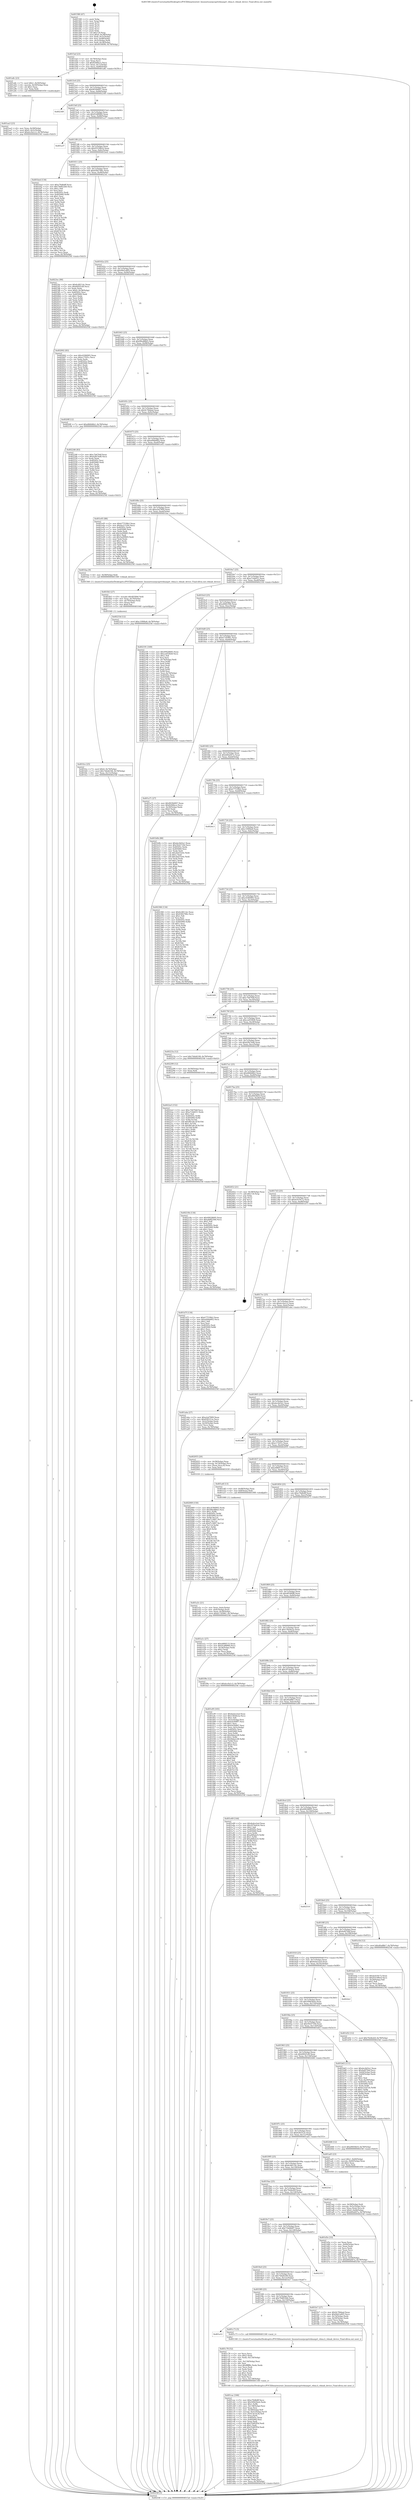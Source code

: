 digraph "0x401580" {
  label = "0x401580 (/mnt/c/Users/mathe/Desktop/tcc/POCII/binaries/extr_linuxnetsunrpcxprtrdmaxprt_rdma.h_rdmab_device_Final-ollvm.out::main(0))"
  labelloc = "t"
  node[shape=record]

  Entry [label="",width=0.3,height=0.3,shape=circle,fillcolor=black,style=filled]
  "0x4015af" [label="{
     0x4015af [23]\l
     | [instrs]\l
     &nbsp;&nbsp;0x4015af \<+3\>: mov -0x78(%rbp),%eax\l
     &nbsp;&nbsp;0x4015b2 \<+2\>: mov %eax,%ecx\l
     &nbsp;&nbsp;0x4015b4 \<+6\>: sub $0x82f48ece,%ecx\l
     &nbsp;&nbsp;0x4015ba \<+3\>: mov %eax,-0x7c(%rbp)\l
     &nbsp;&nbsp;0x4015bd \<+3\>: mov %ecx,-0x80(%rbp)\l
     &nbsp;&nbsp;0x4015c0 \<+6\>: je 0000000000401a8c \<main+0x50c\>\l
  }"]
  "0x401a8c" [label="{
     0x401a8c [23]\l
     | [instrs]\l
     &nbsp;&nbsp;0x401a8c \<+7\>: movl $0x1,-0x50(%rbp)\l
     &nbsp;&nbsp;0x401a93 \<+4\>: movslq -0x50(%rbp),%rax\l
     &nbsp;&nbsp;0x401a97 \<+4\>: shl $0x3,%rax\l
     &nbsp;&nbsp;0x401a9b \<+3\>: mov %rax,%rdi\l
     &nbsp;&nbsp;0x401a9e \<+5\>: call 0000000000401050 \<malloc@plt\>\l
     | [calls]\l
     &nbsp;&nbsp;0x401050 \{1\} (unknown)\l
  }"]
  "0x4015c6" [label="{
     0x4015c6 [25]\l
     | [instrs]\l
     &nbsp;&nbsp;0x4015c6 \<+5\>: jmp 00000000004015cb \<main+0x4b\>\l
     &nbsp;&nbsp;0x4015cb \<+3\>: mov -0x7c(%rbp),%eax\l
     &nbsp;&nbsp;0x4015ce \<+5\>: sub $0x9039d007,%eax\l
     &nbsp;&nbsp;0x4015d3 \<+6\>: mov %eax,-0x84(%rbp)\l
     &nbsp;&nbsp;0x4015d9 \<+6\>: je 0000000000402349 \<main+0xdc9\>\l
  }"]
  Exit [label="",width=0.3,height=0.3,shape=circle,fillcolor=black,style=filled,peripheries=2]
  "0x402349" [label="{
     0x402349\l
  }", style=dashed]
  "0x4015df" [label="{
     0x4015df [25]\l
     | [instrs]\l
     &nbsp;&nbsp;0x4015df \<+5\>: jmp 00000000004015e4 \<main+0x64\>\l
     &nbsp;&nbsp;0x4015e4 \<+3\>: mov -0x7c(%rbp),%eax\l
     &nbsp;&nbsp;0x4015e7 \<+5\>: sub $0x91df8960,%eax\l
     &nbsp;&nbsp;0x4015ec \<+6\>: mov %eax,-0x88(%rbp)\l
     &nbsp;&nbsp;0x4015f2 \<+6\>: je 0000000000401a37 \<main+0x4b7\>\l
  }"]
  "0x4022a5" [label="{
     0x4022a5 [152]\l
     | [instrs]\l
     &nbsp;&nbsp;0x4022a5 \<+5\>: mov $0xc7b676df,%ecx\l
     &nbsp;&nbsp;0x4022aa \<+5\>: mov $0xa7cbb831,%edx\l
     &nbsp;&nbsp;0x4022af \<+3\>: mov $0x1,%sil\l
     &nbsp;&nbsp;0x4022b2 \<+8\>: mov 0x40505c,%r8d\l
     &nbsp;&nbsp;0x4022ba \<+8\>: mov 0x405060,%r9d\l
     &nbsp;&nbsp;0x4022c2 \<+3\>: mov %r8d,%r10d\l
     &nbsp;&nbsp;0x4022c5 \<+7\>: add $0x981a6c3f,%r10d\l
     &nbsp;&nbsp;0x4022cc \<+4\>: sub $0x1,%r10d\l
     &nbsp;&nbsp;0x4022d0 \<+7\>: sub $0x981a6c3f,%r10d\l
     &nbsp;&nbsp;0x4022d7 \<+4\>: imul %r10d,%r8d\l
     &nbsp;&nbsp;0x4022db \<+4\>: and $0x1,%r8d\l
     &nbsp;&nbsp;0x4022df \<+4\>: cmp $0x0,%r8d\l
     &nbsp;&nbsp;0x4022e3 \<+4\>: sete %r11b\l
     &nbsp;&nbsp;0x4022e7 \<+4\>: cmp $0xa,%r9d\l
     &nbsp;&nbsp;0x4022eb \<+3\>: setl %bl\l
     &nbsp;&nbsp;0x4022ee \<+3\>: mov %r11b,%r14b\l
     &nbsp;&nbsp;0x4022f1 \<+4\>: xor $0xff,%r14b\l
     &nbsp;&nbsp;0x4022f5 \<+3\>: mov %bl,%r15b\l
     &nbsp;&nbsp;0x4022f8 \<+4\>: xor $0xff,%r15b\l
     &nbsp;&nbsp;0x4022fc \<+4\>: xor $0x0,%sil\l
     &nbsp;&nbsp;0x402300 \<+3\>: mov %r14b,%r12b\l
     &nbsp;&nbsp;0x402303 \<+4\>: and $0x0,%r12b\l
     &nbsp;&nbsp;0x402307 \<+3\>: and %sil,%r11b\l
     &nbsp;&nbsp;0x40230a \<+3\>: mov %r15b,%r13b\l
     &nbsp;&nbsp;0x40230d \<+4\>: and $0x0,%r13b\l
     &nbsp;&nbsp;0x402311 \<+3\>: and %sil,%bl\l
     &nbsp;&nbsp;0x402314 \<+3\>: or %r11b,%r12b\l
     &nbsp;&nbsp;0x402317 \<+3\>: or %bl,%r13b\l
     &nbsp;&nbsp;0x40231a \<+3\>: xor %r13b,%r12b\l
     &nbsp;&nbsp;0x40231d \<+3\>: or %r15b,%r14b\l
     &nbsp;&nbsp;0x402320 \<+4\>: xor $0xff,%r14b\l
     &nbsp;&nbsp;0x402324 \<+4\>: or $0x0,%sil\l
     &nbsp;&nbsp;0x402328 \<+3\>: and %sil,%r14b\l
     &nbsp;&nbsp;0x40232b \<+3\>: or %r14b,%r12b\l
     &nbsp;&nbsp;0x40232e \<+4\>: test $0x1,%r12b\l
     &nbsp;&nbsp;0x402332 \<+3\>: cmovne %edx,%ecx\l
     &nbsp;&nbsp;0x402335 \<+3\>: mov %ecx,-0x78(%rbp)\l
     &nbsp;&nbsp;0x402338 \<+5\>: jmp 000000000040254f \<main+0xfcf\>\l
  }"]
  "0x401a37" [label="{
     0x401a37\l
  }", style=dashed]
  "0x4015f8" [label="{
     0x4015f8 [25]\l
     | [instrs]\l
     &nbsp;&nbsp;0x4015f8 \<+5\>: jmp 00000000004015fd \<main+0x7d\>\l
     &nbsp;&nbsp;0x4015fd \<+3\>: mov -0x7c(%rbp),%eax\l
     &nbsp;&nbsp;0x401600 \<+5\>: sub $0x935396c6,%eax\l
     &nbsp;&nbsp;0x401605 \<+6\>: mov %eax,-0x8c(%rbp)\l
     &nbsp;&nbsp;0x40160b \<+6\>: je 0000000000401bed \<main+0x66d\>\l
  }"]
  "0x402069" [label="{
     0x402069 [150]\l
     | [instrs]\l
     &nbsp;&nbsp;0x402069 \<+5\>: mov $0xc6384905,%edx\l
     &nbsp;&nbsp;0x40206e \<+5\>: mov $0x99ed88d3,%esi\l
     &nbsp;&nbsp;0x402073 \<+3\>: mov $0x1,%r8b\l
     &nbsp;&nbsp;0x402076 \<+8\>: mov 0x40505c,%r9d\l
     &nbsp;&nbsp;0x40207e \<+8\>: mov 0x405060,%r10d\l
     &nbsp;&nbsp;0x402086 \<+3\>: mov %r9d,%r11d\l
     &nbsp;&nbsp;0x402089 \<+7\>: add $0xf7c5897,%r11d\l
     &nbsp;&nbsp;0x402090 \<+4\>: sub $0x1,%r11d\l
     &nbsp;&nbsp;0x402094 \<+7\>: sub $0xf7c5897,%r11d\l
     &nbsp;&nbsp;0x40209b \<+4\>: imul %r11d,%r9d\l
     &nbsp;&nbsp;0x40209f \<+4\>: and $0x1,%r9d\l
     &nbsp;&nbsp;0x4020a3 \<+4\>: cmp $0x0,%r9d\l
     &nbsp;&nbsp;0x4020a7 \<+3\>: sete %bl\l
     &nbsp;&nbsp;0x4020aa \<+4\>: cmp $0xa,%r10d\l
     &nbsp;&nbsp;0x4020ae \<+4\>: setl %r14b\l
     &nbsp;&nbsp;0x4020b2 \<+3\>: mov %bl,%r15b\l
     &nbsp;&nbsp;0x4020b5 \<+4\>: xor $0xff,%r15b\l
     &nbsp;&nbsp;0x4020b9 \<+3\>: mov %r14b,%r12b\l
     &nbsp;&nbsp;0x4020bc \<+4\>: xor $0xff,%r12b\l
     &nbsp;&nbsp;0x4020c0 \<+4\>: xor $0x1,%r8b\l
     &nbsp;&nbsp;0x4020c4 \<+3\>: mov %r15b,%r13b\l
     &nbsp;&nbsp;0x4020c7 \<+4\>: and $0xff,%r13b\l
     &nbsp;&nbsp;0x4020cb \<+3\>: and %r8b,%bl\l
     &nbsp;&nbsp;0x4020ce \<+3\>: mov %r12b,%al\l
     &nbsp;&nbsp;0x4020d1 \<+2\>: and $0xff,%al\l
     &nbsp;&nbsp;0x4020d3 \<+3\>: and %r8b,%r14b\l
     &nbsp;&nbsp;0x4020d6 \<+3\>: or %bl,%r13b\l
     &nbsp;&nbsp;0x4020d9 \<+3\>: or %r14b,%al\l
     &nbsp;&nbsp;0x4020dc \<+3\>: xor %al,%r13b\l
     &nbsp;&nbsp;0x4020df \<+3\>: or %r12b,%r15b\l
     &nbsp;&nbsp;0x4020e2 \<+4\>: xor $0xff,%r15b\l
     &nbsp;&nbsp;0x4020e6 \<+4\>: or $0x1,%r8b\l
     &nbsp;&nbsp;0x4020ea \<+3\>: and %r8b,%r15b\l
     &nbsp;&nbsp;0x4020ed \<+3\>: or %r15b,%r13b\l
     &nbsp;&nbsp;0x4020f0 \<+4\>: test $0x1,%r13b\l
     &nbsp;&nbsp;0x4020f4 \<+3\>: cmovne %esi,%edx\l
     &nbsp;&nbsp;0x4020f7 \<+3\>: mov %edx,-0x78(%rbp)\l
     &nbsp;&nbsp;0x4020fa \<+5\>: jmp 000000000040254f \<main+0xfcf\>\l
  }"]
  "0x401bed" [label="{
     0x401bed [134]\l
     | [instrs]\l
     &nbsp;&nbsp;0x401bed \<+5\>: mov $0xe76d6dff,%eax\l
     &nbsp;&nbsp;0x401bf2 \<+5\>: mov $0x79d852b6,%ecx\l
     &nbsp;&nbsp;0x401bf7 \<+2\>: mov $0x1,%dl\l
     &nbsp;&nbsp;0x401bf9 \<+2\>: xor %esi,%esi\l
     &nbsp;&nbsp;0x401bfb \<+7\>: mov 0x40505c,%edi\l
     &nbsp;&nbsp;0x401c02 \<+8\>: mov 0x405060,%r8d\l
     &nbsp;&nbsp;0x401c0a \<+3\>: sub $0x1,%esi\l
     &nbsp;&nbsp;0x401c0d \<+3\>: mov %edi,%r9d\l
     &nbsp;&nbsp;0x401c10 \<+3\>: add %esi,%r9d\l
     &nbsp;&nbsp;0x401c13 \<+4\>: imul %r9d,%edi\l
     &nbsp;&nbsp;0x401c17 \<+3\>: and $0x1,%edi\l
     &nbsp;&nbsp;0x401c1a \<+3\>: cmp $0x0,%edi\l
     &nbsp;&nbsp;0x401c1d \<+4\>: sete %r10b\l
     &nbsp;&nbsp;0x401c21 \<+4\>: cmp $0xa,%r8d\l
     &nbsp;&nbsp;0x401c25 \<+4\>: setl %r11b\l
     &nbsp;&nbsp;0x401c29 \<+3\>: mov %r10b,%bl\l
     &nbsp;&nbsp;0x401c2c \<+3\>: xor $0xff,%bl\l
     &nbsp;&nbsp;0x401c2f \<+3\>: mov %r11b,%r14b\l
     &nbsp;&nbsp;0x401c32 \<+4\>: xor $0xff,%r14b\l
     &nbsp;&nbsp;0x401c36 \<+3\>: xor $0x1,%dl\l
     &nbsp;&nbsp;0x401c39 \<+3\>: mov %bl,%r15b\l
     &nbsp;&nbsp;0x401c3c \<+4\>: and $0xff,%r15b\l
     &nbsp;&nbsp;0x401c40 \<+3\>: and %dl,%r10b\l
     &nbsp;&nbsp;0x401c43 \<+3\>: mov %r14b,%r12b\l
     &nbsp;&nbsp;0x401c46 \<+4\>: and $0xff,%r12b\l
     &nbsp;&nbsp;0x401c4a \<+3\>: and %dl,%r11b\l
     &nbsp;&nbsp;0x401c4d \<+3\>: or %r10b,%r15b\l
     &nbsp;&nbsp;0x401c50 \<+3\>: or %r11b,%r12b\l
     &nbsp;&nbsp;0x401c53 \<+3\>: xor %r12b,%r15b\l
     &nbsp;&nbsp;0x401c56 \<+3\>: or %r14b,%bl\l
     &nbsp;&nbsp;0x401c59 \<+3\>: xor $0xff,%bl\l
     &nbsp;&nbsp;0x401c5c \<+3\>: or $0x1,%dl\l
     &nbsp;&nbsp;0x401c5f \<+2\>: and %dl,%bl\l
     &nbsp;&nbsp;0x401c61 \<+3\>: or %bl,%r15b\l
     &nbsp;&nbsp;0x401c64 \<+4\>: test $0x1,%r15b\l
     &nbsp;&nbsp;0x401c68 \<+3\>: cmovne %ecx,%eax\l
     &nbsp;&nbsp;0x401c6b \<+3\>: mov %eax,-0x78(%rbp)\l
     &nbsp;&nbsp;0x401c6e \<+5\>: jmp 000000000040254f \<main+0xfcf\>\l
  }"]
  "0x401611" [label="{
     0x401611 [25]\l
     | [instrs]\l
     &nbsp;&nbsp;0x401611 \<+5\>: jmp 0000000000401616 \<main+0x96\>\l
     &nbsp;&nbsp;0x401616 \<+3\>: mov -0x7c(%rbp),%eax\l
     &nbsp;&nbsp;0x401619 \<+5\>: sub $0x9382766c,%eax\l
     &nbsp;&nbsp;0x40161e \<+6\>: mov %eax,-0x90(%rbp)\l
     &nbsp;&nbsp;0x401624 \<+6\>: je 00000000004023ec \<main+0xe6c\>\l
  }"]
  "0x401fce" [label="{
     0x401fce [25]\l
     | [instrs]\l
     &nbsp;&nbsp;0x401fce \<+7\>: movl $0x0,-0x74(%rbp)\l
     &nbsp;&nbsp;0x401fd5 \<+7\>: movl $0x744d4108,-0x78(%rbp)\l
     &nbsp;&nbsp;0x401fdc \<+6\>: mov %eax,-0x13c(%rbp)\l
     &nbsp;&nbsp;0x401fe2 \<+5\>: jmp 000000000040254f \<main+0xfcf\>\l
  }"]
  "0x4023ec" [label="{
     0x4023ec [90]\l
     | [instrs]\l
     &nbsp;&nbsp;0x4023ec \<+5\>: mov $0x6c4811dc,%eax\l
     &nbsp;&nbsp;0x4023f1 \<+5\>: mov $0x60f2f1d9,%ecx\l
     &nbsp;&nbsp;0x4023f6 \<+2\>: xor %edx,%edx\l
     &nbsp;&nbsp;0x4023f8 \<+7\>: movl $0x0,-0x38(%rbp)\l
     &nbsp;&nbsp;0x4023ff \<+7\>: mov 0x40505c,%esi\l
     &nbsp;&nbsp;0x402406 \<+7\>: mov 0x405060,%edi\l
     &nbsp;&nbsp;0x40240d \<+3\>: sub $0x1,%edx\l
     &nbsp;&nbsp;0x402410 \<+3\>: mov %esi,%r8d\l
     &nbsp;&nbsp;0x402413 \<+3\>: add %edx,%r8d\l
     &nbsp;&nbsp;0x402416 \<+4\>: imul %r8d,%esi\l
     &nbsp;&nbsp;0x40241a \<+3\>: and $0x1,%esi\l
     &nbsp;&nbsp;0x40241d \<+3\>: cmp $0x0,%esi\l
     &nbsp;&nbsp;0x402420 \<+4\>: sete %r9b\l
     &nbsp;&nbsp;0x402424 \<+3\>: cmp $0xa,%edi\l
     &nbsp;&nbsp;0x402427 \<+4\>: setl %r10b\l
     &nbsp;&nbsp;0x40242b \<+3\>: mov %r9b,%r11b\l
     &nbsp;&nbsp;0x40242e \<+3\>: and %r10b,%r11b\l
     &nbsp;&nbsp;0x402431 \<+3\>: xor %r10b,%r9b\l
     &nbsp;&nbsp;0x402434 \<+3\>: or %r9b,%r11b\l
     &nbsp;&nbsp;0x402437 \<+4\>: test $0x1,%r11b\l
     &nbsp;&nbsp;0x40243b \<+3\>: cmovne %ecx,%eax\l
     &nbsp;&nbsp;0x40243e \<+3\>: mov %eax,-0x78(%rbp)\l
     &nbsp;&nbsp;0x402441 \<+5\>: jmp 000000000040254f \<main+0xfcf\>\l
  }"]
  "0x40162a" [label="{
     0x40162a [25]\l
     | [instrs]\l
     &nbsp;&nbsp;0x40162a \<+5\>: jmp 000000000040162f \<main+0xaf\>\l
     &nbsp;&nbsp;0x40162f \<+3\>: mov -0x7c(%rbp),%eax\l
     &nbsp;&nbsp;0x401632 \<+5\>: sub $0x94d1a605,%eax\l
     &nbsp;&nbsp;0x401637 \<+6\>: mov %eax,-0x94(%rbp)\l
     &nbsp;&nbsp;0x40163d \<+6\>: je 0000000000402002 \<main+0xa82\>\l
  }"]
  "0x401fb3" [label="{
     0x401fb3 [27]\l
     | [instrs]\l
     &nbsp;&nbsp;0x401fb3 \<+10\>: movabs $0x4030b6,%rdi\l
     &nbsp;&nbsp;0x401fbd \<+4\>: mov %rax,-0x70(%rbp)\l
     &nbsp;&nbsp;0x401fc1 \<+4\>: mov -0x70(%rbp),%rax\l
     &nbsp;&nbsp;0x401fc5 \<+2\>: mov (%rax),%esi\l
     &nbsp;&nbsp;0x401fc7 \<+2\>: mov $0x0,%al\l
     &nbsp;&nbsp;0x401fc9 \<+5\>: call 0000000000401040 \<printf@plt\>\l
     | [calls]\l
     &nbsp;&nbsp;0x401040 \{1\} (unknown)\l
  }"]
  "0x402002" [label="{
     0x402002 [83]\l
     | [instrs]\l
     &nbsp;&nbsp;0x402002 \<+5\>: mov $0xc6384905,%eax\l
     &nbsp;&nbsp;0x402007 \<+5\>: mov $0xe17f2f1c,%ecx\l
     &nbsp;&nbsp;0x40200c \<+2\>: xor %edx,%edx\l
     &nbsp;&nbsp;0x40200e \<+7\>: mov 0x40505c,%esi\l
     &nbsp;&nbsp;0x402015 \<+7\>: mov 0x405060,%edi\l
     &nbsp;&nbsp;0x40201c \<+3\>: sub $0x1,%edx\l
     &nbsp;&nbsp;0x40201f \<+3\>: mov %esi,%r8d\l
     &nbsp;&nbsp;0x402022 \<+3\>: add %edx,%r8d\l
     &nbsp;&nbsp;0x402025 \<+4\>: imul %r8d,%esi\l
     &nbsp;&nbsp;0x402029 \<+3\>: and $0x1,%esi\l
     &nbsp;&nbsp;0x40202c \<+3\>: cmp $0x0,%esi\l
     &nbsp;&nbsp;0x40202f \<+4\>: sete %r9b\l
     &nbsp;&nbsp;0x402033 \<+3\>: cmp $0xa,%edi\l
     &nbsp;&nbsp;0x402036 \<+4\>: setl %r10b\l
     &nbsp;&nbsp;0x40203a \<+3\>: mov %r9b,%r11b\l
     &nbsp;&nbsp;0x40203d \<+3\>: and %r10b,%r11b\l
     &nbsp;&nbsp;0x402040 \<+3\>: xor %r10b,%r9b\l
     &nbsp;&nbsp;0x402043 \<+3\>: or %r9b,%r11b\l
     &nbsp;&nbsp;0x402046 \<+4\>: test $0x1,%r11b\l
     &nbsp;&nbsp;0x40204a \<+3\>: cmovne %ecx,%eax\l
     &nbsp;&nbsp;0x40204d \<+3\>: mov %eax,-0x78(%rbp)\l
     &nbsp;&nbsp;0x402050 \<+5\>: jmp 000000000040254f \<main+0xfcf\>\l
  }"]
  "0x401643" [label="{
     0x401643 [25]\l
     | [instrs]\l
     &nbsp;&nbsp;0x401643 \<+5\>: jmp 0000000000401648 \<main+0xc8\>\l
     &nbsp;&nbsp;0x401648 \<+3\>: mov -0x7c(%rbp),%eax\l
     &nbsp;&nbsp;0x40164b \<+5\>: sub $0x99ed88d3,%eax\l
     &nbsp;&nbsp;0x401650 \<+6\>: mov %eax,-0x98(%rbp)\l
     &nbsp;&nbsp;0x401656 \<+6\>: je 00000000004020ff \<main+0xb7f\>\l
  }"]
  "0x401cac" [label="{
     0x401cac [166]\l
     | [instrs]\l
     &nbsp;&nbsp;0x401cac \<+5\>: mov $0xe76d6dff,%ecx\l
     &nbsp;&nbsp;0x401cb1 \<+5\>: mov $0x509d3beb,%edx\l
     &nbsp;&nbsp;0x401cb6 \<+3\>: mov $0x1,%r8b\l
     &nbsp;&nbsp;0x401cb9 \<+6\>: mov -0x138(%rbp),%esi\l
     &nbsp;&nbsp;0x401cbf \<+3\>: imul %eax,%esi\l
     &nbsp;&nbsp;0x401cc2 \<+4\>: mov -0x58(%rbp),%r9\l
     &nbsp;&nbsp;0x401cc6 \<+4\>: movslq -0x5c(%rbp),%r10\l
     &nbsp;&nbsp;0x401cca \<+4\>: mov (%r9,%r10,8),%r9\l
     &nbsp;&nbsp;0x401cce \<+3\>: mov %esi,(%r9)\l
     &nbsp;&nbsp;0x401cd1 \<+7\>: mov 0x40505c,%eax\l
     &nbsp;&nbsp;0x401cd8 \<+7\>: mov 0x405060,%esi\l
     &nbsp;&nbsp;0x401cdf \<+2\>: mov %eax,%edi\l
     &nbsp;&nbsp;0x401ce1 \<+6\>: sub $0x55d83f5d,%edi\l
     &nbsp;&nbsp;0x401ce7 \<+3\>: sub $0x1,%edi\l
     &nbsp;&nbsp;0x401cea \<+6\>: add $0x55d83f5d,%edi\l
     &nbsp;&nbsp;0x401cf0 \<+3\>: imul %edi,%eax\l
     &nbsp;&nbsp;0x401cf3 \<+3\>: and $0x1,%eax\l
     &nbsp;&nbsp;0x401cf6 \<+3\>: cmp $0x0,%eax\l
     &nbsp;&nbsp;0x401cf9 \<+4\>: sete %r11b\l
     &nbsp;&nbsp;0x401cfd \<+3\>: cmp $0xa,%esi\l
     &nbsp;&nbsp;0x401d00 \<+3\>: setl %bl\l
     &nbsp;&nbsp;0x401d03 \<+3\>: mov %r11b,%r14b\l
     &nbsp;&nbsp;0x401d06 \<+4\>: xor $0xff,%r14b\l
     &nbsp;&nbsp;0x401d0a \<+3\>: mov %bl,%r15b\l
     &nbsp;&nbsp;0x401d0d \<+4\>: xor $0xff,%r15b\l
     &nbsp;&nbsp;0x401d11 \<+4\>: xor $0x1,%r8b\l
     &nbsp;&nbsp;0x401d15 \<+3\>: mov %r14b,%r12b\l
     &nbsp;&nbsp;0x401d18 \<+4\>: and $0xff,%r12b\l
     &nbsp;&nbsp;0x401d1c \<+3\>: and %r8b,%r11b\l
     &nbsp;&nbsp;0x401d1f \<+3\>: mov %r15b,%r13b\l
     &nbsp;&nbsp;0x401d22 \<+4\>: and $0xff,%r13b\l
     &nbsp;&nbsp;0x401d26 \<+3\>: and %r8b,%bl\l
     &nbsp;&nbsp;0x401d29 \<+3\>: or %r11b,%r12b\l
     &nbsp;&nbsp;0x401d2c \<+3\>: or %bl,%r13b\l
     &nbsp;&nbsp;0x401d2f \<+3\>: xor %r13b,%r12b\l
     &nbsp;&nbsp;0x401d32 \<+3\>: or %r15b,%r14b\l
     &nbsp;&nbsp;0x401d35 \<+4\>: xor $0xff,%r14b\l
     &nbsp;&nbsp;0x401d39 \<+4\>: or $0x1,%r8b\l
     &nbsp;&nbsp;0x401d3d \<+3\>: and %r8b,%r14b\l
     &nbsp;&nbsp;0x401d40 \<+3\>: or %r14b,%r12b\l
     &nbsp;&nbsp;0x401d43 \<+4\>: test $0x1,%r12b\l
     &nbsp;&nbsp;0x401d47 \<+3\>: cmovne %edx,%ecx\l
     &nbsp;&nbsp;0x401d4a \<+3\>: mov %ecx,-0x78(%rbp)\l
     &nbsp;&nbsp;0x401d4d \<+5\>: jmp 000000000040254f \<main+0xfcf\>\l
  }"]
  "0x4020ff" [label="{
     0x4020ff [12]\l
     | [instrs]\l
     &nbsp;&nbsp;0x4020ff \<+7\>: movl $0xd84fd6b2,-0x78(%rbp)\l
     &nbsp;&nbsp;0x402106 \<+5\>: jmp 000000000040254f \<main+0xfcf\>\l
  }"]
  "0x40165c" [label="{
     0x40165c [25]\l
     | [instrs]\l
     &nbsp;&nbsp;0x40165c \<+5\>: jmp 0000000000401661 \<main+0xe1\>\l
     &nbsp;&nbsp;0x401661 \<+3\>: mov -0x7c(%rbp),%eax\l
     &nbsp;&nbsp;0x401664 \<+5\>: sub $0x9c76bbad,%eax\l
     &nbsp;&nbsp;0x401669 \<+6\>: mov %eax,-0x9c(%rbp)\l
     &nbsp;&nbsp;0x40166f \<+6\>: je 0000000000402246 \<main+0xcc6\>\l
  }"]
  "0x401c78" [label="{
     0x401c78 [52]\l
     | [instrs]\l
     &nbsp;&nbsp;0x401c78 \<+2\>: xor %ecx,%ecx\l
     &nbsp;&nbsp;0x401c7a \<+5\>: mov $0x2,%edx\l
     &nbsp;&nbsp;0x401c7f \<+6\>: mov %edx,-0x134(%rbp)\l
     &nbsp;&nbsp;0x401c85 \<+1\>: cltd\l
     &nbsp;&nbsp;0x401c86 \<+6\>: mov -0x134(%rbp),%esi\l
     &nbsp;&nbsp;0x401c8c \<+2\>: idiv %esi\l
     &nbsp;&nbsp;0x401c8e \<+6\>: imul $0xfffffffe,%edx,%edx\l
     &nbsp;&nbsp;0x401c94 \<+2\>: mov %ecx,%edi\l
     &nbsp;&nbsp;0x401c96 \<+2\>: sub %edx,%edi\l
     &nbsp;&nbsp;0x401c98 \<+2\>: mov %ecx,%edx\l
     &nbsp;&nbsp;0x401c9a \<+3\>: sub $0x1,%edx\l
     &nbsp;&nbsp;0x401c9d \<+2\>: add %edx,%edi\l
     &nbsp;&nbsp;0x401c9f \<+2\>: sub %edi,%ecx\l
     &nbsp;&nbsp;0x401ca1 \<+6\>: mov %ecx,-0x138(%rbp)\l
     &nbsp;&nbsp;0x401ca7 \<+5\>: call 0000000000401160 \<next_i\>\l
     | [calls]\l
     &nbsp;&nbsp;0x401160 \{1\} (/mnt/c/Users/mathe/Desktop/tcc/POCII/binaries/extr_linuxnetsunrpcxprtrdmaxprt_rdma.h_rdmab_device_Final-ollvm.out::next_i)\l
  }"]
  "0x402246" [label="{
     0x402246 [83]\l
     | [instrs]\l
     &nbsp;&nbsp;0x402246 \<+5\>: mov $0xc7b676df,%eax\l
     &nbsp;&nbsp;0x40224b \<+5\>: mov $0xd2fb7bd6,%ecx\l
     &nbsp;&nbsp;0x402250 \<+2\>: xor %edx,%edx\l
     &nbsp;&nbsp;0x402252 \<+7\>: mov 0x40505c,%esi\l
     &nbsp;&nbsp;0x402259 \<+7\>: mov 0x405060,%edi\l
     &nbsp;&nbsp;0x402260 \<+3\>: sub $0x1,%edx\l
     &nbsp;&nbsp;0x402263 \<+3\>: mov %esi,%r8d\l
     &nbsp;&nbsp;0x402266 \<+3\>: add %edx,%r8d\l
     &nbsp;&nbsp;0x402269 \<+4\>: imul %r8d,%esi\l
     &nbsp;&nbsp;0x40226d \<+3\>: and $0x1,%esi\l
     &nbsp;&nbsp;0x402270 \<+3\>: cmp $0x0,%esi\l
     &nbsp;&nbsp;0x402273 \<+4\>: sete %r9b\l
     &nbsp;&nbsp;0x402277 \<+3\>: cmp $0xa,%edi\l
     &nbsp;&nbsp;0x40227a \<+4\>: setl %r10b\l
     &nbsp;&nbsp;0x40227e \<+3\>: mov %r9b,%r11b\l
     &nbsp;&nbsp;0x402281 \<+3\>: and %r10b,%r11b\l
     &nbsp;&nbsp;0x402284 \<+3\>: xor %r10b,%r9b\l
     &nbsp;&nbsp;0x402287 \<+3\>: or %r9b,%r11b\l
     &nbsp;&nbsp;0x40228a \<+4\>: test $0x1,%r11b\l
     &nbsp;&nbsp;0x40228e \<+3\>: cmovne %ecx,%eax\l
     &nbsp;&nbsp;0x402291 \<+3\>: mov %eax,-0x78(%rbp)\l
     &nbsp;&nbsp;0x402294 \<+5\>: jmp 000000000040254f \<main+0xfcf\>\l
  }"]
  "0x401675" [label="{
     0x401675 [25]\l
     | [instrs]\l
     &nbsp;&nbsp;0x401675 \<+5\>: jmp 000000000040167a \<main+0xfa\>\l
     &nbsp;&nbsp;0x40167a \<+3\>: mov -0x7c(%rbp),%eax\l
     &nbsp;&nbsp;0x40167d \<+5\>: sub $0xa00bb802,%eax\l
     &nbsp;&nbsp;0x401682 \<+6\>: mov %eax,-0xa0(%rbp)\l
     &nbsp;&nbsp;0x401688 \<+6\>: je 0000000000401e05 \<main+0x885\>\l
  }"]
  "0x401a12" [label="{
     0x401a12\l
  }", style=dashed]
  "0x401e05" [label="{
     0x401e05 [88]\l
     | [instrs]\l
     &nbsp;&nbsp;0x401e05 \<+5\>: mov $0xb77539b2,%eax\l
     &nbsp;&nbsp;0x401e0a \<+5\>: mov $0x4a21318a,%ecx\l
     &nbsp;&nbsp;0x401e0f \<+7\>: mov 0x40505c,%edx\l
     &nbsp;&nbsp;0x401e16 \<+7\>: mov 0x405060,%esi\l
     &nbsp;&nbsp;0x401e1d \<+2\>: mov %edx,%edi\l
     &nbsp;&nbsp;0x401e1f \<+6\>: add $0x5a2f0845,%edi\l
     &nbsp;&nbsp;0x401e25 \<+3\>: sub $0x1,%edi\l
     &nbsp;&nbsp;0x401e28 \<+6\>: sub $0x5a2f0845,%edi\l
     &nbsp;&nbsp;0x401e2e \<+3\>: imul %edi,%edx\l
     &nbsp;&nbsp;0x401e31 \<+3\>: and $0x1,%edx\l
     &nbsp;&nbsp;0x401e34 \<+3\>: cmp $0x0,%edx\l
     &nbsp;&nbsp;0x401e37 \<+4\>: sete %r8b\l
     &nbsp;&nbsp;0x401e3b \<+3\>: cmp $0xa,%esi\l
     &nbsp;&nbsp;0x401e3e \<+4\>: setl %r9b\l
     &nbsp;&nbsp;0x401e42 \<+3\>: mov %r8b,%r10b\l
     &nbsp;&nbsp;0x401e45 \<+3\>: and %r9b,%r10b\l
     &nbsp;&nbsp;0x401e48 \<+3\>: xor %r9b,%r8b\l
     &nbsp;&nbsp;0x401e4b \<+3\>: or %r8b,%r10b\l
     &nbsp;&nbsp;0x401e4e \<+4\>: test $0x1,%r10b\l
     &nbsp;&nbsp;0x401e52 \<+3\>: cmovne %ecx,%eax\l
     &nbsp;&nbsp;0x401e55 \<+3\>: mov %eax,-0x78(%rbp)\l
     &nbsp;&nbsp;0x401e58 \<+5\>: jmp 000000000040254f \<main+0xfcf\>\l
  }"]
  "0x40168e" [label="{
     0x40168e [25]\l
     | [instrs]\l
     &nbsp;&nbsp;0x40168e \<+5\>: jmp 0000000000401693 \<main+0x113\>\l
     &nbsp;&nbsp;0x401693 \<+3\>: mov -0x7c(%rbp),%eax\l
     &nbsp;&nbsp;0x401696 \<+5\>: sub $0xa2af7809,%eax\l
     &nbsp;&nbsp;0x40169b \<+6\>: mov %eax,-0xa4(%rbp)\l
     &nbsp;&nbsp;0x4016a1 \<+6\>: je 0000000000401faa \<main+0xa2a\>\l
  }"]
  "0x401c73" [label="{
     0x401c73 [5]\l
     | [instrs]\l
     &nbsp;&nbsp;0x401c73 \<+5\>: call 0000000000401160 \<next_i\>\l
     | [calls]\l
     &nbsp;&nbsp;0x401160 \{1\} (/mnt/c/Users/mathe/Desktop/tcc/POCII/binaries/extr_linuxnetsunrpcxprtrdmaxprt_rdma.h_rdmab_device_Final-ollvm.out::next_i)\l
  }"]
  "0x401faa" [label="{
     0x401faa [9]\l
     | [instrs]\l
     &nbsp;&nbsp;0x401faa \<+4\>: mov -0x58(%rbp),%rdi\l
     &nbsp;&nbsp;0x401fae \<+5\>: call 0000000000401560 \<rdmab_device\>\l
     | [calls]\l
     &nbsp;&nbsp;0x401560 \{1\} (/mnt/c/Users/mathe/Desktop/tcc/POCII/binaries/extr_linuxnetsunrpcxprtrdmaxprt_rdma.h_rdmab_device_Final-ollvm.out::rdmab_device)\l
  }"]
  "0x4016a7" [label="{
     0x4016a7 [25]\l
     | [instrs]\l
     &nbsp;&nbsp;0x4016a7 \<+5\>: jmp 00000000004016ac \<main+0x12c\>\l
     &nbsp;&nbsp;0x4016ac \<+3\>: mov -0x7c(%rbp),%eax\l
     &nbsp;&nbsp;0x4016af \<+5\>: sub $0xa7cbb831,%eax\l
     &nbsp;&nbsp;0x4016b4 \<+6\>: mov %eax,-0xa8(%rbp)\l
     &nbsp;&nbsp;0x4016ba \<+6\>: je 000000000040233d \<main+0xdbd\>\l
  }"]
  "0x4019f9" [label="{
     0x4019f9 [25]\l
     | [instrs]\l
     &nbsp;&nbsp;0x4019f9 \<+5\>: jmp 00000000004019fe \<main+0x47e\>\l
     &nbsp;&nbsp;0x4019fe \<+3\>: mov -0x7c(%rbp),%eax\l
     &nbsp;&nbsp;0x401a01 \<+5\>: sub $0x79d852b6,%eax\l
     &nbsp;&nbsp;0x401a06 \<+6\>: mov %eax,-0x130(%rbp)\l
     &nbsp;&nbsp;0x401a0c \<+6\>: je 0000000000401c73 \<main+0x6f3\>\l
  }"]
  "0x40233d" [label="{
     0x40233d [12]\l
     | [instrs]\l
     &nbsp;&nbsp;0x40233d \<+7\>: movl $0xc109f4a8,-0x78(%rbp)\l
     &nbsp;&nbsp;0x402344 \<+5\>: jmp 000000000040254f \<main+0xfcf\>\l
  }"]
  "0x4016c0" [label="{
     0x4016c0 [25]\l
     | [instrs]\l
     &nbsp;&nbsp;0x4016c0 \<+5\>: jmp 00000000004016c5 \<main+0x145\>\l
     &nbsp;&nbsp;0x4016c5 \<+3\>: mov -0x7c(%rbp),%eax\l
     &nbsp;&nbsp;0x4016c8 \<+5\>: sub $0xa8482364,%eax\l
     &nbsp;&nbsp;0x4016cd \<+6\>: mov %eax,-0xac(%rbp)\l
     &nbsp;&nbsp;0x4016d3 \<+6\>: je 0000000000402191 \<main+0xc11\>\l
  }"]
  "0x401fe7" [label="{
     0x401fe7 [27]\l
     | [instrs]\l
     &nbsp;&nbsp;0x401fe7 \<+5\>: mov $0x9c76bbad,%eax\l
     &nbsp;&nbsp;0x401fec \<+5\>: mov $0x94d1a605,%ecx\l
     &nbsp;&nbsp;0x401ff1 \<+3\>: mov -0x74(%rbp),%edx\l
     &nbsp;&nbsp;0x401ff4 \<+3\>: cmp -0x50(%rbp),%edx\l
     &nbsp;&nbsp;0x401ff7 \<+3\>: cmovl %ecx,%eax\l
     &nbsp;&nbsp;0x401ffa \<+3\>: mov %eax,-0x78(%rbp)\l
     &nbsp;&nbsp;0x401ffd \<+5\>: jmp 000000000040254f \<main+0xfcf\>\l
  }"]
  "0x402191" [label="{
     0x402191 [169]\l
     | [instrs]\l
     &nbsp;&nbsp;0x402191 \<+5\>: mov $0x49028695,%eax\l
     &nbsp;&nbsp;0x402196 \<+5\>: mov $0xced55828,%ecx\l
     &nbsp;&nbsp;0x40219b \<+2\>: mov $0x1,%dl\l
     &nbsp;&nbsp;0x40219d \<+2\>: xor %esi,%esi\l
     &nbsp;&nbsp;0x40219f \<+3\>: mov -0x74(%rbp),%edi\l
     &nbsp;&nbsp;0x4021a2 \<+3\>: mov %esi,%r8d\l
     &nbsp;&nbsp;0x4021a5 \<+3\>: sub %edi,%r8d\l
     &nbsp;&nbsp;0x4021a8 \<+2\>: mov %esi,%edi\l
     &nbsp;&nbsp;0x4021aa \<+3\>: sub $0x1,%edi\l
     &nbsp;&nbsp;0x4021ad \<+3\>: add %edi,%r8d\l
     &nbsp;&nbsp;0x4021b0 \<+3\>: sub %r8d,%esi\l
     &nbsp;&nbsp;0x4021b3 \<+3\>: mov %esi,-0x74(%rbp)\l
     &nbsp;&nbsp;0x4021b6 \<+7\>: mov 0x40505c,%esi\l
     &nbsp;&nbsp;0x4021bd \<+7\>: mov 0x405060,%edi\l
     &nbsp;&nbsp;0x4021c4 \<+3\>: mov %esi,%r8d\l
     &nbsp;&nbsp;0x4021c7 \<+7\>: add $0x9c2ee7f1,%r8d\l
     &nbsp;&nbsp;0x4021ce \<+4\>: sub $0x1,%r8d\l
     &nbsp;&nbsp;0x4021d2 \<+7\>: sub $0x9c2ee7f1,%r8d\l
     &nbsp;&nbsp;0x4021d9 \<+4\>: imul %r8d,%esi\l
     &nbsp;&nbsp;0x4021dd \<+3\>: and $0x1,%esi\l
     &nbsp;&nbsp;0x4021e0 \<+3\>: cmp $0x0,%esi\l
     &nbsp;&nbsp;0x4021e3 \<+4\>: sete %r9b\l
     &nbsp;&nbsp;0x4021e7 \<+3\>: cmp $0xa,%edi\l
     &nbsp;&nbsp;0x4021ea \<+4\>: setl %r10b\l
     &nbsp;&nbsp;0x4021ee \<+3\>: mov %r9b,%r11b\l
     &nbsp;&nbsp;0x4021f1 \<+4\>: xor $0xff,%r11b\l
     &nbsp;&nbsp;0x4021f5 \<+3\>: mov %r10b,%bl\l
     &nbsp;&nbsp;0x4021f8 \<+3\>: xor $0xff,%bl\l
     &nbsp;&nbsp;0x4021fb \<+3\>: xor $0x0,%dl\l
     &nbsp;&nbsp;0x4021fe \<+3\>: mov %r11b,%r14b\l
     &nbsp;&nbsp;0x402201 \<+4\>: and $0x0,%r14b\l
     &nbsp;&nbsp;0x402205 \<+3\>: and %dl,%r9b\l
     &nbsp;&nbsp;0x402208 \<+3\>: mov %bl,%r15b\l
     &nbsp;&nbsp;0x40220b \<+4\>: and $0x0,%r15b\l
     &nbsp;&nbsp;0x40220f \<+3\>: and %dl,%r10b\l
     &nbsp;&nbsp;0x402212 \<+3\>: or %r9b,%r14b\l
     &nbsp;&nbsp;0x402215 \<+3\>: or %r10b,%r15b\l
     &nbsp;&nbsp;0x402218 \<+3\>: xor %r15b,%r14b\l
     &nbsp;&nbsp;0x40221b \<+3\>: or %bl,%r11b\l
     &nbsp;&nbsp;0x40221e \<+4\>: xor $0xff,%r11b\l
     &nbsp;&nbsp;0x402222 \<+3\>: or $0x0,%dl\l
     &nbsp;&nbsp;0x402225 \<+3\>: and %dl,%r11b\l
     &nbsp;&nbsp;0x402228 \<+3\>: or %r11b,%r14b\l
     &nbsp;&nbsp;0x40222b \<+4\>: test $0x1,%r14b\l
     &nbsp;&nbsp;0x40222f \<+3\>: cmovne %ecx,%eax\l
     &nbsp;&nbsp;0x402232 \<+3\>: mov %eax,-0x78(%rbp)\l
     &nbsp;&nbsp;0x402235 \<+5\>: jmp 000000000040254f \<main+0xfcf\>\l
  }"]
  "0x4016d9" [label="{
     0x4016d9 [25]\l
     | [instrs]\l
     &nbsp;&nbsp;0x4016d9 \<+5\>: jmp 00000000004016de \<main+0x15e\>\l
     &nbsp;&nbsp;0x4016de \<+3\>: mov -0x7c(%rbp),%eax\l
     &nbsp;&nbsp;0x4016e1 \<+5\>: sub $0xb17d5961,%eax\l
     &nbsp;&nbsp;0x4016e6 \<+6\>: mov %eax,-0xb0(%rbp)\l
     &nbsp;&nbsp;0x4016ec \<+6\>: je 0000000000401a71 \<main+0x4f1\>\l
  }"]
  "0x4019e0" [label="{
     0x4019e0 [25]\l
     | [instrs]\l
     &nbsp;&nbsp;0x4019e0 \<+5\>: jmp 00000000004019e5 \<main+0x465\>\l
     &nbsp;&nbsp;0x4019e5 \<+3\>: mov -0x7c(%rbp),%eax\l
     &nbsp;&nbsp;0x4019e8 \<+5\>: sub $0x744d4108,%eax\l
     &nbsp;&nbsp;0x4019ed \<+6\>: mov %eax,-0x12c(%rbp)\l
     &nbsp;&nbsp;0x4019f3 \<+6\>: je 0000000000401fe7 \<main+0xa67\>\l
  }"]
  "0x401a71" [label="{
     0x401a71 [27]\l
     | [instrs]\l
     &nbsp;&nbsp;0x401a71 \<+5\>: mov $0x9039d007,%eax\l
     &nbsp;&nbsp;0x401a76 \<+5\>: mov $0x82f48ece,%ecx\l
     &nbsp;&nbsp;0x401a7b \<+3\>: mov -0x30(%rbp),%edx\l
     &nbsp;&nbsp;0x401a7e \<+3\>: cmp $0x0,%edx\l
     &nbsp;&nbsp;0x401a81 \<+3\>: cmove %ecx,%eax\l
     &nbsp;&nbsp;0x401a84 \<+3\>: mov %eax,-0x78(%rbp)\l
     &nbsp;&nbsp;0x401a87 \<+5\>: jmp 000000000040254f \<main+0xfcf\>\l
  }"]
  "0x4016f2" [label="{
     0x4016f2 [25]\l
     | [instrs]\l
     &nbsp;&nbsp;0x4016f2 \<+5\>: jmp 00000000004016f7 \<main+0x177\>\l
     &nbsp;&nbsp;0x4016f7 \<+3\>: mov -0x7c(%rbp),%eax\l
     &nbsp;&nbsp;0x4016fa \<+5\>: sub $0xb60a647a,%eax\l
     &nbsp;&nbsp;0x4016ff \<+6\>: mov %eax,-0xb4(%rbp)\l
     &nbsp;&nbsp;0x401705 \<+6\>: je 0000000000401b0b \<main+0x58b\>\l
  }"]
  "0x402355" [label="{
     0x402355\l
  }", style=dashed]
  "0x401b0b" [label="{
     0x401b0b [88]\l
     | [instrs]\l
     &nbsp;&nbsp;0x401b0b \<+5\>: mov $0xdec6d3a1,%eax\l
     &nbsp;&nbsp;0x401b10 \<+5\>: mov $0x59c6719d,%ecx\l
     &nbsp;&nbsp;0x401b15 \<+7\>: mov 0x40505c,%edx\l
     &nbsp;&nbsp;0x401b1c \<+7\>: mov 0x405060,%esi\l
     &nbsp;&nbsp;0x401b23 \<+2\>: mov %edx,%edi\l
     &nbsp;&nbsp;0x401b25 \<+6\>: sub $0x2bd33e4c,%edi\l
     &nbsp;&nbsp;0x401b2b \<+3\>: sub $0x1,%edi\l
     &nbsp;&nbsp;0x401b2e \<+6\>: add $0x2bd33e4c,%edi\l
     &nbsp;&nbsp;0x401b34 \<+3\>: imul %edi,%edx\l
     &nbsp;&nbsp;0x401b37 \<+3\>: and $0x1,%edx\l
     &nbsp;&nbsp;0x401b3a \<+3\>: cmp $0x0,%edx\l
     &nbsp;&nbsp;0x401b3d \<+4\>: sete %r8b\l
     &nbsp;&nbsp;0x401b41 \<+3\>: cmp $0xa,%esi\l
     &nbsp;&nbsp;0x401b44 \<+4\>: setl %r9b\l
     &nbsp;&nbsp;0x401b48 \<+3\>: mov %r8b,%r10b\l
     &nbsp;&nbsp;0x401b4b \<+3\>: and %r9b,%r10b\l
     &nbsp;&nbsp;0x401b4e \<+3\>: xor %r9b,%r8b\l
     &nbsp;&nbsp;0x401b51 \<+3\>: or %r8b,%r10b\l
     &nbsp;&nbsp;0x401b54 \<+4\>: test $0x1,%r10b\l
     &nbsp;&nbsp;0x401b58 \<+3\>: cmovne %ecx,%eax\l
     &nbsp;&nbsp;0x401b5b \<+3\>: mov %eax,-0x78(%rbp)\l
     &nbsp;&nbsp;0x401b5e \<+5\>: jmp 000000000040254f \<main+0xfcf\>\l
  }"]
  "0x40170b" [label="{
     0x40170b [25]\l
     | [instrs]\l
     &nbsp;&nbsp;0x40170b \<+5\>: jmp 0000000000401710 \<main+0x190\>\l
     &nbsp;&nbsp;0x401710 \<+3\>: mov -0x7c(%rbp),%eax\l
     &nbsp;&nbsp;0x401713 \<+5\>: sub $0xb77539b2,%eax\l
     &nbsp;&nbsp;0x401718 \<+6\>: mov %eax,-0xb8(%rbp)\l
     &nbsp;&nbsp;0x40171e \<+6\>: je 00000000004024c3 \<main+0xf43\>\l
  }"]
  "0x4019c7" [label="{
     0x4019c7 [25]\l
     | [instrs]\l
     &nbsp;&nbsp;0x4019c7 \<+5\>: jmp 00000000004019cc \<main+0x44c\>\l
     &nbsp;&nbsp;0x4019cc \<+3\>: mov -0x7c(%rbp),%eax\l
     &nbsp;&nbsp;0x4019cf \<+5\>: sub $0x71b64b07,%eax\l
     &nbsp;&nbsp;0x4019d4 \<+6\>: mov %eax,-0x128(%rbp)\l
     &nbsp;&nbsp;0x4019da \<+6\>: je 0000000000402355 \<main+0xdd5\>\l
  }"]
  "0x4024c3" [label="{
     0x4024c3\l
  }", style=dashed]
  "0x401724" [label="{
     0x401724 [25]\l
     | [instrs]\l
     &nbsp;&nbsp;0x401724 \<+5\>: jmp 0000000000401729 \<main+0x1a9\>\l
     &nbsp;&nbsp;0x401729 \<+3\>: mov -0x7c(%rbp),%eax\l
     &nbsp;&nbsp;0x40172c \<+5\>: sub $0xc109f4a8,%eax\l
     &nbsp;&nbsp;0x401731 \<+6\>: mov %eax,-0xbc(%rbp)\l
     &nbsp;&nbsp;0x401737 \<+6\>: je 0000000000402366 \<main+0xde6\>\l
  }"]
  "0x401d5e" [label="{
     0x401d5e [33]\l
     | [instrs]\l
     &nbsp;&nbsp;0x401d5e \<+2\>: xor %eax,%eax\l
     &nbsp;&nbsp;0x401d60 \<+3\>: mov -0x64(%rbp),%ecx\l
     &nbsp;&nbsp;0x401d63 \<+2\>: mov %eax,%edx\l
     &nbsp;&nbsp;0x401d65 \<+2\>: sub %ecx,%edx\l
     &nbsp;&nbsp;0x401d67 \<+2\>: mov %eax,%ecx\l
     &nbsp;&nbsp;0x401d69 \<+3\>: sub $0x1,%ecx\l
     &nbsp;&nbsp;0x401d6c \<+2\>: add %ecx,%edx\l
     &nbsp;&nbsp;0x401d6e \<+2\>: sub %edx,%eax\l
     &nbsp;&nbsp;0x401d70 \<+3\>: mov %eax,-0x64(%rbp)\l
     &nbsp;&nbsp;0x401d73 \<+7\>: movl $0xb60a647a,-0x78(%rbp)\l
     &nbsp;&nbsp;0x401d7a \<+5\>: jmp 000000000040254f \<main+0xfcf\>\l
  }"]
  "0x402366" [label="{
     0x402366 [134]\l
     | [instrs]\l
     &nbsp;&nbsp;0x402366 \<+5\>: mov $0x6c4811dc,%eax\l
     &nbsp;&nbsp;0x40236b \<+5\>: mov $0x9382766c,%ecx\l
     &nbsp;&nbsp;0x402370 \<+2\>: mov $0x1,%dl\l
     &nbsp;&nbsp;0x402372 \<+2\>: xor %esi,%esi\l
     &nbsp;&nbsp;0x402374 \<+7\>: mov 0x40505c,%edi\l
     &nbsp;&nbsp;0x40237b \<+8\>: mov 0x405060,%r8d\l
     &nbsp;&nbsp;0x402383 \<+3\>: sub $0x1,%esi\l
     &nbsp;&nbsp;0x402386 \<+3\>: mov %edi,%r9d\l
     &nbsp;&nbsp;0x402389 \<+3\>: add %esi,%r9d\l
     &nbsp;&nbsp;0x40238c \<+4\>: imul %r9d,%edi\l
     &nbsp;&nbsp;0x402390 \<+3\>: and $0x1,%edi\l
     &nbsp;&nbsp;0x402393 \<+3\>: cmp $0x0,%edi\l
     &nbsp;&nbsp;0x402396 \<+4\>: sete %r10b\l
     &nbsp;&nbsp;0x40239a \<+4\>: cmp $0xa,%r8d\l
     &nbsp;&nbsp;0x40239e \<+4\>: setl %r11b\l
     &nbsp;&nbsp;0x4023a2 \<+3\>: mov %r10b,%bl\l
     &nbsp;&nbsp;0x4023a5 \<+3\>: xor $0xff,%bl\l
     &nbsp;&nbsp;0x4023a8 \<+3\>: mov %r11b,%r14b\l
     &nbsp;&nbsp;0x4023ab \<+4\>: xor $0xff,%r14b\l
     &nbsp;&nbsp;0x4023af \<+3\>: xor $0x0,%dl\l
     &nbsp;&nbsp;0x4023b2 \<+3\>: mov %bl,%r15b\l
     &nbsp;&nbsp;0x4023b5 \<+4\>: and $0x0,%r15b\l
     &nbsp;&nbsp;0x4023b9 \<+3\>: and %dl,%r10b\l
     &nbsp;&nbsp;0x4023bc \<+3\>: mov %r14b,%r12b\l
     &nbsp;&nbsp;0x4023bf \<+4\>: and $0x0,%r12b\l
     &nbsp;&nbsp;0x4023c3 \<+3\>: and %dl,%r11b\l
     &nbsp;&nbsp;0x4023c6 \<+3\>: or %r10b,%r15b\l
     &nbsp;&nbsp;0x4023c9 \<+3\>: or %r11b,%r12b\l
     &nbsp;&nbsp;0x4023cc \<+3\>: xor %r12b,%r15b\l
     &nbsp;&nbsp;0x4023cf \<+3\>: or %r14b,%bl\l
     &nbsp;&nbsp;0x4023d2 \<+3\>: xor $0xff,%bl\l
     &nbsp;&nbsp;0x4023d5 \<+3\>: or $0x0,%dl\l
     &nbsp;&nbsp;0x4023d8 \<+2\>: and %dl,%bl\l
     &nbsp;&nbsp;0x4023da \<+3\>: or %bl,%r15b\l
     &nbsp;&nbsp;0x4023dd \<+4\>: test $0x1,%r15b\l
     &nbsp;&nbsp;0x4023e1 \<+3\>: cmovne %ecx,%eax\l
     &nbsp;&nbsp;0x4023e4 \<+3\>: mov %eax,-0x78(%rbp)\l
     &nbsp;&nbsp;0x4023e7 \<+5\>: jmp 000000000040254f \<main+0xfcf\>\l
  }"]
  "0x40173d" [label="{
     0x40173d [25]\l
     | [instrs]\l
     &nbsp;&nbsp;0x40173d \<+5\>: jmp 0000000000401742 \<main+0x1c2\>\l
     &nbsp;&nbsp;0x401742 \<+3\>: mov -0x7c(%rbp),%eax\l
     &nbsp;&nbsp;0x401745 \<+5\>: sub $0xc6384905,%eax\l
     &nbsp;&nbsp;0x40174a \<+6\>: mov %eax,-0xc0(%rbp)\l
     &nbsp;&nbsp;0x401750 \<+6\>: je 00000000004024f0 \<main+0xf70\>\l
  }"]
  "0x4019ae" [label="{
     0x4019ae [25]\l
     | [instrs]\l
     &nbsp;&nbsp;0x4019ae \<+5\>: jmp 00000000004019b3 \<main+0x433\>\l
     &nbsp;&nbsp;0x4019b3 \<+3\>: mov -0x7c(%rbp),%eax\l
     &nbsp;&nbsp;0x4019b6 \<+5\>: sub $0x70e8ed2f,%eax\l
     &nbsp;&nbsp;0x4019bb \<+6\>: mov %eax,-0x124(%rbp)\l
     &nbsp;&nbsp;0x4019c1 \<+6\>: je 0000000000401d5e \<main+0x7de\>\l
  }"]
  "0x4024f0" [label="{
     0x4024f0\l
  }", style=dashed]
  "0x401756" [label="{
     0x401756 [25]\l
     | [instrs]\l
     &nbsp;&nbsp;0x401756 \<+5\>: jmp 000000000040175b \<main+0x1db\>\l
     &nbsp;&nbsp;0x40175b \<+3\>: mov -0x7c(%rbp),%eax\l
     &nbsp;&nbsp;0x40175e \<+5\>: sub $0xc7b676df,%eax\l
     &nbsp;&nbsp;0x401763 \<+6\>: mov %eax,-0xc4(%rbp)\l
     &nbsp;&nbsp;0x401769 \<+6\>: je 0000000000402529 \<main+0xfa9\>\l
  }"]
  "0x402541" [label="{
     0x402541\l
  }", style=dashed]
  "0x402529" [label="{
     0x402529\l
  }", style=dashed]
  "0x40176f" [label="{
     0x40176f [25]\l
     | [instrs]\l
     &nbsp;&nbsp;0x40176f \<+5\>: jmp 0000000000401774 \<main+0x1f4\>\l
     &nbsp;&nbsp;0x401774 \<+3\>: mov -0x7c(%rbp),%eax\l
     &nbsp;&nbsp;0x401777 \<+5\>: sub $0xced55828,%eax\l
     &nbsp;&nbsp;0x40177c \<+6\>: mov %eax,-0xc8(%rbp)\l
     &nbsp;&nbsp;0x401782 \<+6\>: je 000000000040223a \<main+0xcba\>\l
  }"]
  "0x401aec" [label="{
     0x401aec [31]\l
     | [instrs]\l
     &nbsp;&nbsp;0x401aec \<+4\>: mov -0x58(%rbp),%rdi\l
     &nbsp;&nbsp;0x401af0 \<+4\>: movslq -0x5c(%rbp),%rcx\l
     &nbsp;&nbsp;0x401af4 \<+4\>: mov %rax,(%rdi,%rcx,8)\l
     &nbsp;&nbsp;0x401af8 \<+7\>: movl $0x0,-0x64(%rbp)\l
     &nbsp;&nbsp;0x401aff \<+7\>: movl $0xb60a647a,-0x78(%rbp)\l
     &nbsp;&nbsp;0x401b06 \<+5\>: jmp 000000000040254f \<main+0xfcf\>\l
  }"]
  "0x40223a" [label="{
     0x40223a [12]\l
     | [instrs]\l
     &nbsp;&nbsp;0x40223a \<+7\>: movl $0x744d4108,-0x78(%rbp)\l
     &nbsp;&nbsp;0x402241 \<+5\>: jmp 000000000040254f \<main+0xfcf\>\l
  }"]
  "0x401788" [label="{
     0x401788 [25]\l
     | [instrs]\l
     &nbsp;&nbsp;0x401788 \<+5\>: jmp 000000000040178d \<main+0x20d\>\l
     &nbsp;&nbsp;0x40178d \<+3\>: mov -0x7c(%rbp),%eax\l
     &nbsp;&nbsp;0x401790 \<+5\>: sub $0xd2fb7bd6,%eax\l
     &nbsp;&nbsp;0x401795 \<+6\>: mov %eax,-0xcc(%rbp)\l
     &nbsp;&nbsp;0x40179b \<+6\>: je 0000000000402299 \<main+0xd19\>\l
  }"]
  "0x401995" [label="{
     0x401995 [25]\l
     | [instrs]\l
     &nbsp;&nbsp;0x401995 \<+5\>: jmp 000000000040199a \<main+0x41a\>\l
     &nbsp;&nbsp;0x40199a \<+3\>: mov -0x7c(%rbp),%eax\l
     &nbsp;&nbsp;0x40199d \<+5\>: sub $0x6c4811dc,%eax\l
     &nbsp;&nbsp;0x4019a2 \<+6\>: mov %eax,-0x120(%rbp)\l
     &nbsp;&nbsp;0x4019a8 \<+6\>: je 0000000000402541 \<main+0xfc1\>\l
  }"]
  "0x402299" [label="{
     0x402299 [12]\l
     | [instrs]\l
     &nbsp;&nbsp;0x402299 \<+4\>: mov -0x58(%rbp),%rax\l
     &nbsp;&nbsp;0x40229d \<+3\>: mov %rax,%rdi\l
     &nbsp;&nbsp;0x4022a0 \<+5\>: call 0000000000401030 \<free@plt\>\l
     | [calls]\l
     &nbsp;&nbsp;0x401030 \{1\} (unknown)\l
  }"]
  "0x4017a1" [label="{
     0x4017a1 [25]\l
     | [instrs]\l
     &nbsp;&nbsp;0x4017a1 \<+5\>: jmp 00000000004017a6 \<main+0x226\>\l
     &nbsp;&nbsp;0x4017a6 \<+3\>: mov -0x7c(%rbp),%eax\l
     &nbsp;&nbsp;0x4017a9 \<+5\>: sub $0xd84fd6b2,%eax\l
     &nbsp;&nbsp;0x4017ae \<+6\>: mov %eax,-0xd0(%rbp)\l
     &nbsp;&nbsp;0x4017b4 \<+6\>: je 000000000040210b \<main+0xb8b\>\l
  }"]
  "0x401ad5" [label="{
     0x401ad5 [23]\l
     | [instrs]\l
     &nbsp;&nbsp;0x401ad5 \<+7\>: movl $0x1,-0x60(%rbp)\l
     &nbsp;&nbsp;0x401adc \<+4\>: movslq -0x60(%rbp),%rax\l
     &nbsp;&nbsp;0x401ae0 \<+4\>: shl $0x2,%rax\l
     &nbsp;&nbsp;0x401ae4 \<+3\>: mov %rax,%rdi\l
     &nbsp;&nbsp;0x401ae7 \<+5\>: call 0000000000401050 \<malloc@plt\>\l
     | [calls]\l
     &nbsp;&nbsp;0x401050 \{1\} (unknown)\l
  }"]
  "0x40210b" [label="{
     0x40210b [134]\l
     | [instrs]\l
     &nbsp;&nbsp;0x40210b \<+5\>: mov $0x49028695,%eax\l
     &nbsp;&nbsp;0x402110 \<+5\>: mov $0xa8482364,%ecx\l
     &nbsp;&nbsp;0x402115 \<+2\>: mov $0x1,%dl\l
     &nbsp;&nbsp;0x402117 \<+2\>: xor %esi,%esi\l
     &nbsp;&nbsp;0x402119 \<+7\>: mov 0x40505c,%edi\l
     &nbsp;&nbsp;0x402120 \<+8\>: mov 0x405060,%r8d\l
     &nbsp;&nbsp;0x402128 \<+3\>: sub $0x1,%esi\l
     &nbsp;&nbsp;0x40212b \<+3\>: mov %edi,%r9d\l
     &nbsp;&nbsp;0x40212e \<+3\>: add %esi,%r9d\l
     &nbsp;&nbsp;0x402131 \<+4\>: imul %r9d,%edi\l
     &nbsp;&nbsp;0x402135 \<+3\>: and $0x1,%edi\l
     &nbsp;&nbsp;0x402138 \<+3\>: cmp $0x0,%edi\l
     &nbsp;&nbsp;0x40213b \<+4\>: sete %r10b\l
     &nbsp;&nbsp;0x40213f \<+4\>: cmp $0xa,%r8d\l
     &nbsp;&nbsp;0x402143 \<+4\>: setl %r11b\l
     &nbsp;&nbsp;0x402147 \<+3\>: mov %r10b,%bl\l
     &nbsp;&nbsp;0x40214a \<+3\>: xor $0xff,%bl\l
     &nbsp;&nbsp;0x40214d \<+3\>: mov %r11b,%r14b\l
     &nbsp;&nbsp;0x402150 \<+4\>: xor $0xff,%r14b\l
     &nbsp;&nbsp;0x402154 \<+3\>: xor $0x0,%dl\l
     &nbsp;&nbsp;0x402157 \<+3\>: mov %bl,%r15b\l
     &nbsp;&nbsp;0x40215a \<+4\>: and $0x0,%r15b\l
     &nbsp;&nbsp;0x40215e \<+3\>: and %dl,%r10b\l
     &nbsp;&nbsp;0x402161 \<+3\>: mov %r14b,%r12b\l
     &nbsp;&nbsp;0x402164 \<+4\>: and $0x0,%r12b\l
     &nbsp;&nbsp;0x402168 \<+3\>: and %dl,%r11b\l
     &nbsp;&nbsp;0x40216b \<+3\>: or %r10b,%r15b\l
     &nbsp;&nbsp;0x40216e \<+3\>: or %r11b,%r12b\l
     &nbsp;&nbsp;0x402171 \<+3\>: xor %r12b,%r15b\l
     &nbsp;&nbsp;0x402174 \<+3\>: or %r14b,%bl\l
     &nbsp;&nbsp;0x402177 \<+3\>: xor $0xff,%bl\l
     &nbsp;&nbsp;0x40217a \<+3\>: or $0x0,%dl\l
     &nbsp;&nbsp;0x40217d \<+2\>: and %dl,%bl\l
     &nbsp;&nbsp;0x40217f \<+3\>: or %bl,%r15b\l
     &nbsp;&nbsp;0x402182 \<+4\>: test $0x1,%r15b\l
     &nbsp;&nbsp;0x402186 \<+3\>: cmovne %ecx,%eax\l
     &nbsp;&nbsp;0x402189 \<+3\>: mov %eax,-0x78(%rbp)\l
     &nbsp;&nbsp;0x40218c \<+5\>: jmp 000000000040254f \<main+0xfcf\>\l
  }"]
  "0x4017ba" [label="{
     0x4017ba [25]\l
     | [instrs]\l
     &nbsp;&nbsp;0x4017ba \<+5\>: jmp 00000000004017bf \<main+0x23f\>\l
     &nbsp;&nbsp;0x4017bf \<+3\>: mov -0x7c(%rbp),%eax\l
     &nbsp;&nbsp;0x4017c2 \<+5\>: sub $0xd9458d1f,%eax\l
     &nbsp;&nbsp;0x4017c7 \<+6\>: mov %eax,-0xd4(%rbp)\l
     &nbsp;&nbsp;0x4017cd \<+6\>: je 0000000000402452 \<main+0xed2\>\l
  }"]
  "0x40197c" [label="{
     0x40197c [25]\l
     | [instrs]\l
     &nbsp;&nbsp;0x40197c \<+5\>: jmp 0000000000401981 \<main+0x401\>\l
     &nbsp;&nbsp;0x401981 \<+3\>: mov -0x7c(%rbp),%eax\l
     &nbsp;&nbsp;0x401984 \<+5\>: sub $0x6281f12e,%eax\l
     &nbsp;&nbsp;0x401989 \<+6\>: mov %eax,-0x11c(%rbp)\l
     &nbsp;&nbsp;0x40198f \<+6\>: je 0000000000401ad5 \<main+0x555\>\l
  }"]
  "0x402452" [label="{
     0x402452 [21]\l
     | [instrs]\l
     &nbsp;&nbsp;0x402452 \<+3\>: mov -0x38(%rbp),%eax\l
     &nbsp;&nbsp;0x402455 \<+7\>: add $0x118,%rsp\l
     &nbsp;&nbsp;0x40245c \<+1\>: pop %rbx\l
     &nbsp;&nbsp;0x40245d \<+2\>: pop %r12\l
     &nbsp;&nbsp;0x40245f \<+2\>: pop %r13\l
     &nbsp;&nbsp;0x402461 \<+2\>: pop %r14\l
     &nbsp;&nbsp;0x402463 \<+2\>: pop %r15\l
     &nbsp;&nbsp;0x402465 \<+1\>: pop %rbp\l
     &nbsp;&nbsp;0x402466 \<+1\>: ret\l
  }"]
  "0x4017d3" [label="{
     0x4017d3 [25]\l
     | [instrs]\l
     &nbsp;&nbsp;0x4017d3 \<+5\>: jmp 00000000004017d8 \<main+0x258\>\l
     &nbsp;&nbsp;0x4017d8 \<+3\>: mov -0x7c(%rbp),%eax\l
     &nbsp;&nbsp;0x4017db \<+5\>: sub $0xdc019e72,%eax\l
     &nbsp;&nbsp;0x4017e0 \<+6\>: mov %eax,-0xd8(%rbp)\l
     &nbsp;&nbsp;0x4017e6 \<+6\>: je 0000000000401d7f \<main+0x7ff\>\l
  }"]
  "0x402446" [label="{
     0x402446 [12]\l
     | [instrs]\l
     &nbsp;&nbsp;0x402446 \<+7\>: movl $0xd9458d1f,-0x78(%rbp)\l
     &nbsp;&nbsp;0x40244d \<+5\>: jmp 000000000040254f \<main+0xfcf\>\l
  }"]
  "0x401d7f" [label="{
     0x401d7f [134]\l
     | [instrs]\l
     &nbsp;&nbsp;0x401d7f \<+5\>: mov $0xb77539b2,%eax\l
     &nbsp;&nbsp;0x401d84 \<+5\>: mov $0xa00bb802,%ecx\l
     &nbsp;&nbsp;0x401d89 \<+2\>: mov $0x1,%dl\l
     &nbsp;&nbsp;0x401d8b \<+2\>: xor %esi,%esi\l
     &nbsp;&nbsp;0x401d8d \<+7\>: mov 0x40505c,%edi\l
     &nbsp;&nbsp;0x401d94 \<+8\>: mov 0x405060,%r8d\l
     &nbsp;&nbsp;0x401d9c \<+3\>: sub $0x1,%esi\l
     &nbsp;&nbsp;0x401d9f \<+3\>: mov %edi,%r9d\l
     &nbsp;&nbsp;0x401da2 \<+3\>: add %esi,%r9d\l
     &nbsp;&nbsp;0x401da5 \<+4\>: imul %r9d,%edi\l
     &nbsp;&nbsp;0x401da9 \<+3\>: and $0x1,%edi\l
     &nbsp;&nbsp;0x401dac \<+3\>: cmp $0x0,%edi\l
     &nbsp;&nbsp;0x401daf \<+4\>: sete %r10b\l
     &nbsp;&nbsp;0x401db3 \<+4\>: cmp $0xa,%r8d\l
     &nbsp;&nbsp;0x401db7 \<+4\>: setl %r11b\l
     &nbsp;&nbsp;0x401dbb \<+3\>: mov %r10b,%bl\l
     &nbsp;&nbsp;0x401dbe \<+3\>: xor $0xff,%bl\l
     &nbsp;&nbsp;0x401dc1 \<+3\>: mov %r11b,%r14b\l
     &nbsp;&nbsp;0x401dc4 \<+4\>: xor $0xff,%r14b\l
     &nbsp;&nbsp;0x401dc8 \<+3\>: xor $0x0,%dl\l
     &nbsp;&nbsp;0x401dcb \<+3\>: mov %bl,%r15b\l
     &nbsp;&nbsp;0x401dce \<+4\>: and $0x0,%r15b\l
     &nbsp;&nbsp;0x401dd2 \<+3\>: and %dl,%r10b\l
     &nbsp;&nbsp;0x401dd5 \<+3\>: mov %r14b,%r12b\l
     &nbsp;&nbsp;0x401dd8 \<+4\>: and $0x0,%r12b\l
     &nbsp;&nbsp;0x401ddc \<+3\>: and %dl,%r11b\l
     &nbsp;&nbsp;0x401ddf \<+3\>: or %r10b,%r15b\l
     &nbsp;&nbsp;0x401de2 \<+3\>: or %r11b,%r12b\l
     &nbsp;&nbsp;0x401de5 \<+3\>: xor %r12b,%r15b\l
     &nbsp;&nbsp;0x401de8 \<+3\>: or %r14b,%bl\l
     &nbsp;&nbsp;0x401deb \<+3\>: xor $0xff,%bl\l
     &nbsp;&nbsp;0x401dee \<+3\>: or $0x0,%dl\l
     &nbsp;&nbsp;0x401df1 \<+2\>: and %dl,%bl\l
     &nbsp;&nbsp;0x401df3 \<+3\>: or %bl,%r15b\l
     &nbsp;&nbsp;0x401df6 \<+4\>: test $0x1,%r15b\l
     &nbsp;&nbsp;0x401dfa \<+3\>: cmovne %ecx,%eax\l
     &nbsp;&nbsp;0x401dfd \<+3\>: mov %eax,-0x78(%rbp)\l
     &nbsp;&nbsp;0x401e00 \<+5\>: jmp 000000000040254f \<main+0xfcf\>\l
  }"]
  "0x4017ec" [label="{
     0x4017ec [25]\l
     | [instrs]\l
     &nbsp;&nbsp;0x4017ec \<+5\>: jmp 00000000004017f1 \<main+0x271\>\l
     &nbsp;&nbsp;0x4017f1 \<+3\>: mov -0x7c(%rbp),%eax\l
     &nbsp;&nbsp;0x4017f4 \<+5\>: sub $0xdcc0a1c2,%eax\l
     &nbsp;&nbsp;0x4017f9 \<+6\>: mov %eax,-0xdc(%rbp)\l
     &nbsp;&nbsp;0x4017ff \<+6\>: je 0000000000401aba \<main+0x53a\>\l
  }"]
  "0x401963" [label="{
     0x401963 [25]\l
     | [instrs]\l
     &nbsp;&nbsp;0x401963 \<+5\>: jmp 0000000000401968 \<main+0x3e8\>\l
     &nbsp;&nbsp;0x401968 \<+3\>: mov -0x7c(%rbp),%eax\l
     &nbsp;&nbsp;0x40196b \<+5\>: sub $0x60f2f1d9,%eax\l
     &nbsp;&nbsp;0x401970 \<+6\>: mov %eax,-0x118(%rbp)\l
     &nbsp;&nbsp;0x401976 \<+6\>: je 0000000000402446 \<main+0xec6\>\l
  }"]
  "0x401aba" [label="{
     0x401aba [27]\l
     | [instrs]\l
     &nbsp;&nbsp;0x401aba \<+5\>: mov $0xa2af7809,%eax\l
     &nbsp;&nbsp;0x401abf \<+5\>: mov $0x6281f12e,%ecx\l
     &nbsp;&nbsp;0x401ac4 \<+3\>: mov -0x5c(%rbp),%edx\l
     &nbsp;&nbsp;0x401ac7 \<+3\>: cmp -0x50(%rbp),%edx\l
     &nbsp;&nbsp;0x401aca \<+3\>: cmovl %ecx,%eax\l
     &nbsp;&nbsp;0x401acd \<+3\>: mov %eax,-0x78(%rbp)\l
     &nbsp;&nbsp;0x401ad0 \<+5\>: jmp 000000000040254f \<main+0xfcf\>\l
  }"]
  "0x401805" [label="{
     0x401805 [25]\l
     | [instrs]\l
     &nbsp;&nbsp;0x401805 \<+5\>: jmp 000000000040180a \<main+0x28a\>\l
     &nbsp;&nbsp;0x40180a \<+3\>: mov -0x7c(%rbp),%eax\l
     &nbsp;&nbsp;0x40180d \<+5\>: sub $0xdec6d3a1,%eax\l
     &nbsp;&nbsp;0x401812 \<+6\>: mov %eax,-0xe0(%rbp)\l
     &nbsp;&nbsp;0x401818 \<+6\>: je 0000000000402467 \<main+0xee7\>\l
  }"]
  "0x401b63" [label="{
     0x401b63 [111]\l
     | [instrs]\l
     &nbsp;&nbsp;0x401b63 \<+5\>: mov $0xdec6d3a1,%eax\l
     &nbsp;&nbsp;0x401b68 \<+5\>: mov $0x4af07bbf,%ecx\l
     &nbsp;&nbsp;0x401b6d \<+3\>: mov -0x64(%rbp),%edx\l
     &nbsp;&nbsp;0x401b70 \<+3\>: cmp -0x60(%rbp),%edx\l
     &nbsp;&nbsp;0x401b73 \<+4\>: setl %sil\l
     &nbsp;&nbsp;0x401b77 \<+4\>: and $0x1,%sil\l
     &nbsp;&nbsp;0x401b7b \<+4\>: mov %sil,-0x29(%rbp)\l
     &nbsp;&nbsp;0x401b7f \<+7\>: mov 0x40505c,%edx\l
     &nbsp;&nbsp;0x401b86 \<+7\>: mov 0x405060,%edi\l
     &nbsp;&nbsp;0x401b8d \<+3\>: mov %edx,%r8d\l
     &nbsp;&nbsp;0x401b90 \<+7\>: sub $0xbc52d7eb,%r8d\l
     &nbsp;&nbsp;0x401b97 \<+4\>: sub $0x1,%r8d\l
     &nbsp;&nbsp;0x401b9b \<+7\>: add $0xbc52d7eb,%r8d\l
     &nbsp;&nbsp;0x401ba2 \<+4\>: imul %r8d,%edx\l
     &nbsp;&nbsp;0x401ba6 \<+3\>: and $0x1,%edx\l
     &nbsp;&nbsp;0x401ba9 \<+3\>: cmp $0x0,%edx\l
     &nbsp;&nbsp;0x401bac \<+4\>: sete %sil\l
     &nbsp;&nbsp;0x401bb0 \<+3\>: cmp $0xa,%edi\l
     &nbsp;&nbsp;0x401bb3 \<+4\>: setl %r9b\l
     &nbsp;&nbsp;0x401bb7 \<+3\>: mov %sil,%r10b\l
     &nbsp;&nbsp;0x401bba \<+3\>: and %r9b,%r10b\l
     &nbsp;&nbsp;0x401bbd \<+3\>: xor %r9b,%sil\l
     &nbsp;&nbsp;0x401bc0 \<+3\>: or %sil,%r10b\l
     &nbsp;&nbsp;0x401bc3 \<+4\>: test $0x1,%r10b\l
     &nbsp;&nbsp;0x401bc7 \<+3\>: cmovne %ecx,%eax\l
     &nbsp;&nbsp;0x401bca \<+3\>: mov %eax,-0x78(%rbp)\l
     &nbsp;&nbsp;0x401bcd \<+5\>: jmp 000000000040254f \<main+0xfcf\>\l
  }"]
  "0x402467" [label="{
     0x402467\l
  }", style=dashed]
  "0x40181e" [label="{
     0x40181e [25]\l
     | [instrs]\l
     &nbsp;&nbsp;0x40181e \<+5\>: jmp 0000000000401823 \<main+0x2a3\>\l
     &nbsp;&nbsp;0x401823 \<+3\>: mov -0x7c(%rbp),%eax\l
     &nbsp;&nbsp;0x401826 \<+5\>: sub $0xe17f2f1c,%eax\l
     &nbsp;&nbsp;0x40182b \<+6\>: mov %eax,-0xe4(%rbp)\l
     &nbsp;&nbsp;0x401831 \<+6\>: je 0000000000402055 \<main+0xad5\>\l
  }"]
  "0x40194a" [label="{
     0x40194a [25]\l
     | [instrs]\l
     &nbsp;&nbsp;0x40194a \<+5\>: jmp 000000000040194f \<main+0x3cf\>\l
     &nbsp;&nbsp;0x40194f \<+3\>: mov -0x7c(%rbp),%eax\l
     &nbsp;&nbsp;0x401952 \<+5\>: sub $0x59c6719d,%eax\l
     &nbsp;&nbsp;0x401957 \<+6\>: mov %eax,-0x114(%rbp)\l
     &nbsp;&nbsp;0x40195d \<+6\>: je 0000000000401b63 \<main+0x5e3\>\l
  }"]
  "0x402055" [label="{
     0x402055 [20]\l
     | [instrs]\l
     &nbsp;&nbsp;0x402055 \<+4\>: mov -0x58(%rbp),%rax\l
     &nbsp;&nbsp;0x402059 \<+4\>: movslq -0x74(%rbp),%rcx\l
     &nbsp;&nbsp;0x40205d \<+4\>: mov (%rax,%rcx,8),%rax\l
     &nbsp;&nbsp;0x402061 \<+3\>: mov %rax,%rdi\l
     &nbsp;&nbsp;0x402064 \<+5\>: call 0000000000401030 \<free@plt\>\l
     | [calls]\l
     &nbsp;&nbsp;0x401030 \{1\} (unknown)\l
  }"]
  "0x401837" [label="{
     0x401837 [25]\l
     | [instrs]\l
     &nbsp;&nbsp;0x401837 \<+5\>: jmp 000000000040183c \<main+0x2bc\>\l
     &nbsp;&nbsp;0x40183c \<+3\>: mov -0x7c(%rbp),%eax\l
     &nbsp;&nbsp;0x40183f \<+5\>: sub $0xe680f133,%eax\l
     &nbsp;&nbsp;0x401844 \<+6\>: mov %eax,-0xe8(%rbp)\l
     &nbsp;&nbsp;0x40184a \<+6\>: je 0000000000401a4f \<main+0x4cf\>\l
  }"]
  "0x401d52" [label="{
     0x401d52 [12]\l
     | [instrs]\l
     &nbsp;&nbsp;0x401d52 \<+7\>: movl $0x70e8ed2f,-0x78(%rbp)\l
     &nbsp;&nbsp;0x401d59 \<+5\>: jmp 000000000040254f \<main+0xfcf\>\l
  }"]
  "0x401a4f" [label="{
     0x401a4f [13]\l
     | [instrs]\l
     &nbsp;&nbsp;0x401a4f \<+4\>: mov -0x48(%rbp),%rax\l
     &nbsp;&nbsp;0x401a53 \<+4\>: mov 0x8(%rax),%rdi\l
     &nbsp;&nbsp;0x401a57 \<+5\>: call 0000000000401060 \<atoi@plt\>\l
     | [calls]\l
     &nbsp;&nbsp;0x401060 \{1\} (unknown)\l
  }"]
  "0x401850" [label="{
     0x401850 [25]\l
     | [instrs]\l
     &nbsp;&nbsp;0x401850 \<+5\>: jmp 0000000000401855 \<main+0x2d5\>\l
     &nbsp;&nbsp;0x401855 \<+3\>: mov -0x7c(%rbp),%eax\l
     &nbsp;&nbsp;0x401858 \<+5\>: sub $0xe76d6dff,%eax\l
     &nbsp;&nbsp;0x40185d \<+6\>: mov %eax,-0xec(%rbp)\l
     &nbsp;&nbsp;0x401863 \<+6\>: je 0000000000402473 \<main+0xef3\>\l
  }"]
  "0x401931" [label="{
     0x401931 [25]\l
     | [instrs]\l
     &nbsp;&nbsp;0x401931 \<+5\>: jmp 0000000000401936 \<main+0x3b6\>\l
     &nbsp;&nbsp;0x401936 \<+3\>: mov -0x7c(%rbp),%eax\l
     &nbsp;&nbsp;0x401939 \<+5\>: sub $0x509d3beb,%eax\l
     &nbsp;&nbsp;0x40193e \<+6\>: mov %eax,-0x110(%rbp)\l
     &nbsp;&nbsp;0x401944 \<+6\>: je 0000000000401d52 \<main+0x7d2\>\l
  }"]
  "0x402473" [label="{
     0x402473\l
  }", style=dashed]
  "0x401869" [label="{
     0x401869 [25]\l
     | [instrs]\l
     &nbsp;&nbsp;0x401869 \<+5\>: jmp 000000000040186e \<main+0x2ee\>\l
     &nbsp;&nbsp;0x40186e \<+3\>: mov -0x7c(%rbp),%eax\l
     &nbsp;&nbsp;0x401871 \<+5\>: sub $0x4054698,%eax\l
     &nbsp;&nbsp;0x401876 \<+6\>: mov %eax,-0xf0(%rbp)\l
     &nbsp;&nbsp;0x40187c \<+6\>: je 0000000000401a1c \<main+0x49c\>\l
  }"]
  "0x4024cf" [label="{
     0x4024cf\l
  }", style=dashed]
  "0x401a1c" [label="{
     0x401a1c [27]\l
     | [instrs]\l
     &nbsp;&nbsp;0x401a1c \<+5\>: mov $0xe680f133,%eax\l
     &nbsp;&nbsp;0x401a21 \<+5\>: mov $0x91df8960,%ecx\l
     &nbsp;&nbsp;0x401a26 \<+3\>: mov -0x34(%rbp),%edx\l
     &nbsp;&nbsp;0x401a29 \<+3\>: cmp $0x2,%edx\l
     &nbsp;&nbsp;0x401a2c \<+3\>: cmovne %ecx,%eax\l
     &nbsp;&nbsp;0x401a2f \<+3\>: mov %eax,-0x78(%rbp)\l
     &nbsp;&nbsp;0x401a32 \<+5\>: jmp 000000000040254f \<main+0xfcf\>\l
  }"]
  "0x401882" [label="{
     0x401882 [25]\l
     | [instrs]\l
     &nbsp;&nbsp;0x401882 \<+5\>: jmp 0000000000401887 \<main+0x307\>\l
     &nbsp;&nbsp;0x401887 \<+3\>: mov -0x7c(%rbp),%eax\l
     &nbsp;&nbsp;0x40188a \<+5\>: sub $0x15826e2a,%eax\l
     &nbsp;&nbsp;0x40188f \<+6\>: mov %eax,-0xf4(%rbp)\l
     &nbsp;&nbsp;0x401895 \<+6\>: je 0000000000401f9e \<main+0xa1e\>\l
  }"]
  "0x40254f" [label="{
     0x40254f [5]\l
     | [instrs]\l
     &nbsp;&nbsp;0x40254f \<+5\>: jmp 00000000004015af \<main+0x2f\>\l
  }"]
  "0x401580" [label="{
     0x401580 [47]\l
     | [instrs]\l
     &nbsp;&nbsp;0x401580 \<+1\>: push %rbp\l
     &nbsp;&nbsp;0x401581 \<+3\>: mov %rsp,%rbp\l
     &nbsp;&nbsp;0x401584 \<+2\>: push %r15\l
     &nbsp;&nbsp;0x401586 \<+2\>: push %r14\l
     &nbsp;&nbsp;0x401588 \<+2\>: push %r13\l
     &nbsp;&nbsp;0x40158a \<+2\>: push %r12\l
     &nbsp;&nbsp;0x40158c \<+1\>: push %rbx\l
     &nbsp;&nbsp;0x40158d \<+7\>: sub $0x118,%rsp\l
     &nbsp;&nbsp;0x401594 \<+7\>: movl $0x0,-0x38(%rbp)\l
     &nbsp;&nbsp;0x40159b \<+3\>: mov %edi,-0x3c(%rbp)\l
     &nbsp;&nbsp;0x40159e \<+4\>: mov %rsi,-0x48(%rbp)\l
     &nbsp;&nbsp;0x4015a2 \<+3\>: mov -0x3c(%rbp),%edi\l
     &nbsp;&nbsp;0x4015a5 \<+3\>: mov %edi,-0x34(%rbp)\l
     &nbsp;&nbsp;0x4015a8 \<+7\>: movl $0x4054698,-0x78(%rbp)\l
  }"]
  "0x401a5c" [label="{
     0x401a5c [21]\l
     | [instrs]\l
     &nbsp;&nbsp;0x401a5c \<+3\>: mov %eax,-0x4c(%rbp)\l
     &nbsp;&nbsp;0x401a5f \<+3\>: mov -0x4c(%rbp),%eax\l
     &nbsp;&nbsp;0x401a62 \<+3\>: mov %eax,-0x30(%rbp)\l
     &nbsp;&nbsp;0x401a65 \<+7\>: movl $0xb17d5961,-0x78(%rbp)\l
     &nbsp;&nbsp;0x401a6c \<+5\>: jmp 000000000040254f \<main+0xfcf\>\l
  }"]
  "0x401aa3" [label="{
     0x401aa3 [23]\l
     | [instrs]\l
     &nbsp;&nbsp;0x401aa3 \<+4\>: mov %rax,-0x58(%rbp)\l
     &nbsp;&nbsp;0x401aa7 \<+7\>: movl $0x0,-0x5c(%rbp)\l
     &nbsp;&nbsp;0x401aae \<+7\>: movl $0xdcc0a1c2,-0x78(%rbp)\l
     &nbsp;&nbsp;0x401ab5 \<+5\>: jmp 000000000040254f \<main+0xfcf\>\l
  }"]
  "0x401918" [label="{
     0x401918 [25]\l
     | [instrs]\l
     &nbsp;&nbsp;0x401918 \<+5\>: jmp 000000000040191d \<main+0x39d\>\l
     &nbsp;&nbsp;0x40191d \<+3\>: mov -0x7c(%rbp),%eax\l
     &nbsp;&nbsp;0x401920 \<+5\>: sub $0x4edce2ed,%eax\l
     &nbsp;&nbsp;0x401925 \<+6\>: mov %eax,-0x10c(%rbp)\l
     &nbsp;&nbsp;0x40192b \<+6\>: je 00000000004024cf \<main+0xf4f\>\l
  }"]
  "0x401f9e" [label="{
     0x401f9e [12]\l
     | [instrs]\l
     &nbsp;&nbsp;0x401f9e \<+7\>: movl $0xdcc0a1c2,-0x78(%rbp)\l
     &nbsp;&nbsp;0x401fa5 \<+5\>: jmp 000000000040254f \<main+0xfcf\>\l
  }"]
  "0x40189b" [label="{
     0x40189b [25]\l
     | [instrs]\l
     &nbsp;&nbsp;0x40189b \<+5\>: jmp 00000000004018a0 \<main+0x320\>\l
     &nbsp;&nbsp;0x4018a0 \<+3\>: mov -0x7c(%rbp),%eax\l
     &nbsp;&nbsp;0x4018a3 \<+5\>: sub $0x207deb3e,%eax\l
     &nbsp;&nbsp;0x4018a8 \<+6\>: mov %eax,-0xf8(%rbp)\l
     &nbsp;&nbsp;0x4018ae \<+6\>: je 0000000000401ef9 \<main+0x979\>\l
  }"]
  "0x401bd2" [label="{
     0x401bd2 [27]\l
     | [instrs]\l
     &nbsp;&nbsp;0x401bd2 \<+5\>: mov $0xdc019e72,%eax\l
     &nbsp;&nbsp;0x401bd7 \<+5\>: mov $0x935396c6,%ecx\l
     &nbsp;&nbsp;0x401bdc \<+3\>: mov -0x29(%rbp),%dl\l
     &nbsp;&nbsp;0x401bdf \<+3\>: test $0x1,%dl\l
     &nbsp;&nbsp;0x401be2 \<+3\>: cmovne %ecx,%eax\l
     &nbsp;&nbsp;0x401be5 \<+3\>: mov %eax,-0x78(%rbp)\l
     &nbsp;&nbsp;0x401be8 \<+5\>: jmp 000000000040254f \<main+0xfcf\>\l
  }"]
  "0x401ef9" [label="{
     0x401ef9 [165]\l
     | [instrs]\l
     &nbsp;&nbsp;0x401ef9 \<+5\>: mov $0x4edce2ed,%eax\l
     &nbsp;&nbsp;0x401efe \<+5\>: mov $0x15826e2a,%ecx\l
     &nbsp;&nbsp;0x401f03 \<+2\>: mov $0x1,%dl\l
     &nbsp;&nbsp;0x401f05 \<+3\>: mov -0x5c(%rbp),%esi\l
     &nbsp;&nbsp;0x401f08 \<+6\>: sub $0xfc63b897,%esi\l
     &nbsp;&nbsp;0x401f0e \<+3\>: add $0x1,%esi\l
     &nbsp;&nbsp;0x401f11 \<+6\>: add $0xfc63b897,%esi\l
     &nbsp;&nbsp;0x401f17 \<+3\>: mov %esi,-0x5c(%rbp)\l
     &nbsp;&nbsp;0x401f1a \<+7\>: mov 0x40505c,%esi\l
     &nbsp;&nbsp;0x401f21 \<+7\>: mov 0x405060,%edi\l
     &nbsp;&nbsp;0x401f28 \<+3\>: mov %esi,%r8d\l
     &nbsp;&nbsp;0x401f2b \<+7\>: add $0x9dda2cf8,%r8d\l
     &nbsp;&nbsp;0x401f32 \<+4\>: sub $0x1,%r8d\l
     &nbsp;&nbsp;0x401f36 \<+7\>: sub $0x9dda2cf8,%r8d\l
     &nbsp;&nbsp;0x401f3d \<+4\>: imul %r8d,%esi\l
     &nbsp;&nbsp;0x401f41 \<+3\>: and $0x1,%esi\l
     &nbsp;&nbsp;0x401f44 \<+3\>: cmp $0x0,%esi\l
     &nbsp;&nbsp;0x401f47 \<+4\>: sete %r9b\l
     &nbsp;&nbsp;0x401f4b \<+3\>: cmp $0xa,%edi\l
     &nbsp;&nbsp;0x401f4e \<+4\>: setl %r10b\l
     &nbsp;&nbsp;0x401f52 \<+3\>: mov %r9b,%r11b\l
     &nbsp;&nbsp;0x401f55 \<+4\>: xor $0xff,%r11b\l
     &nbsp;&nbsp;0x401f59 \<+3\>: mov %r10b,%bl\l
     &nbsp;&nbsp;0x401f5c \<+3\>: xor $0xff,%bl\l
     &nbsp;&nbsp;0x401f5f \<+3\>: xor $0x1,%dl\l
     &nbsp;&nbsp;0x401f62 \<+3\>: mov %r11b,%r14b\l
     &nbsp;&nbsp;0x401f65 \<+4\>: and $0xff,%r14b\l
     &nbsp;&nbsp;0x401f69 \<+3\>: and %dl,%r9b\l
     &nbsp;&nbsp;0x401f6c \<+3\>: mov %bl,%r15b\l
     &nbsp;&nbsp;0x401f6f \<+4\>: and $0xff,%r15b\l
     &nbsp;&nbsp;0x401f73 \<+3\>: and %dl,%r10b\l
     &nbsp;&nbsp;0x401f76 \<+3\>: or %r9b,%r14b\l
     &nbsp;&nbsp;0x401f79 \<+3\>: or %r10b,%r15b\l
     &nbsp;&nbsp;0x401f7c \<+3\>: xor %r15b,%r14b\l
     &nbsp;&nbsp;0x401f7f \<+3\>: or %bl,%r11b\l
     &nbsp;&nbsp;0x401f82 \<+4\>: xor $0xff,%r11b\l
     &nbsp;&nbsp;0x401f86 \<+3\>: or $0x1,%dl\l
     &nbsp;&nbsp;0x401f89 \<+3\>: and %dl,%r11b\l
     &nbsp;&nbsp;0x401f8c \<+3\>: or %r11b,%r14b\l
     &nbsp;&nbsp;0x401f8f \<+4\>: test $0x1,%r14b\l
     &nbsp;&nbsp;0x401f93 \<+3\>: cmovne %ecx,%eax\l
     &nbsp;&nbsp;0x401f96 \<+3\>: mov %eax,-0x78(%rbp)\l
     &nbsp;&nbsp;0x401f99 \<+5\>: jmp 000000000040254f \<main+0xfcf\>\l
  }"]
  "0x4018b4" [label="{
     0x4018b4 [25]\l
     | [instrs]\l
     &nbsp;&nbsp;0x4018b4 \<+5\>: jmp 00000000004018b9 \<main+0x339\>\l
     &nbsp;&nbsp;0x4018b9 \<+3\>: mov -0x7c(%rbp),%eax\l
     &nbsp;&nbsp;0x4018bc \<+5\>: sub $0x40a8ffe7,%eax\l
     &nbsp;&nbsp;0x4018c1 \<+6\>: mov %eax,-0xfc(%rbp)\l
     &nbsp;&nbsp;0x4018c7 \<+6\>: je 0000000000401e69 \<main+0x8e9\>\l
  }"]
  "0x4018ff" [label="{
     0x4018ff [25]\l
     | [instrs]\l
     &nbsp;&nbsp;0x4018ff \<+5\>: jmp 0000000000401904 \<main+0x384\>\l
     &nbsp;&nbsp;0x401904 \<+3\>: mov -0x7c(%rbp),%eax\l
     &nbsp;&nbsp;0x401907 \<+5\>: sub $0x4af07bbf,%eax\l
     &nbsp;&nbsp;0x40190c \<+6\>: mov %eax,-0x108(%rbp)\l
     &nbsp;&nbsp;0x401912 \<+6\>: je 0000000000401bd2 \<main+0x652\>\l
  }"]
  "0x401e69" [label="{
     0x401e69 [144]\l
     | [instrs]\l
     &nbsp;&nbsp;0x401e69 \<+5\>: mov $0x4edce2ed,%eax\l
     &nbsp;&nbsp;0x401e6e \<+5\>: mov $0x207deb3e,%ecx\l
     &nbsp;&nbsp;0x401e73 \<+2\>: mov $0x1,%dl\l
     &nbsp;&nbsp;0x401e75 \<+7\>: mov 0x40505c,%esi\l
     &nbsp;&nbsp;0x401e7c \<+7\>: mov 0x405060,%edi\l
     &nbsp;&nbsp;0x401e83 \<+3\>: mov %esi,%r8d\l
     &nbsp;&nbsp;0x401e86 \<+7\>: sub $0xaf48ab25,%r8d\l
     &nbsp;&nbsp;0x401e8d \<+4\>: sub $0x1,%r8d\l
     &nbsp;&nbsp;0x401e91 \<+7\>: add $0xaf48ab25,%r8d\l
     &nbsp;&nbsp;0x401e98 \<+4\>: imul %r8d,%esi\l
     &nbsp;&nbsp;0x401e9c \<+3\>: and $0x1,%esi\l
     &nbsp;&nbsp;0x401e9f \<+3\>: cmp $0x0,%esi\l
     &nbsp;&nbsp;0x401ea2 \<+4\>: sete %r9b\l
     &nbsp;&nbsp;0x401ea6 \<+3\>: cmp $0xa,%edi\l
     &nbsp;&nbsp;0x401ea9 \<+4\>: setl %r10b\l
     &nbsp;&nbsp;0x401ead \<+3\>: mov %r9b,%r11b\l
     &nbsp;&nbsp;0x401eb0 \<+4\>: xor $0xff,%r11b\l
     &nbsp;&nbsp;0x401eb4 \<+3\>: mov %r10b,%bl\l
     &nbsp;&nbsp;0x401eb7 \<+3\>: xor $0xff,%bl\l
     &nbsp;&nbsp;0x401eba \<+3\>: xor $0x1,%dl\l
     &nbsp;&nbsp;0x401ebd \<+3\>: mov %r11b,%r14b\l
     &nbsp;&nbsp;0x401ec0 \<+4\>: and $0xff,%r14b\l
     &nbsp;&nbsp;0x401ec4 \<+3\>: and %dl,%r9b\l
     &nbsp;&nbsp;0x401ec7 \<+3\>: mov %bl,%r15b\l
     &nbsp;&nbsp;0x401eca \<+4\>: and $0xff,%r15b\l
     &nbsp;&nbsp;0x401ece \<+3\>: and %dl,%r10b\l
     &nbsp;&nbsp;0x401ed1 \<+3\>: or %r9b,%r14b\l
     &nbsp;&nbsp;0x401ed4 \<+3\>: or %r10b,%r15b\l
     &nbsp;&nbsp;0x401ed7 \<+3\>: xor %r15b,%r14b\l
     &nbsp;&nbsp;0x401eda \<+3\>: or %bl,%r11b\l
     &nbsp;&nbsp;0x401edd \<+4\>: xor $0xff,%r11b\l
     &nbsp;&nbsp;0x401ee1 \<+3\>: or $0x1,%dl\l
     &nbsp;&nbsp;0x401ee4 \<+3\>: and %dl,%r11b\l
     &nbsp;&nbsp;0x401ee7 \<+3\>: or %r11b,%r14b\l
     &nbsp;&nbsp;0x401eea \<+4\>: test $0x1,%r14b\l
     &nbsp;&nbsp;0x401eee \<+3\>: cmovne %ecx,%eax\l
     &nbsp;&nbsp;0x401ef1 \<+3\>: mov %eax,-0x78(%rbp)\l
     &nbsp;&nbsp;0x401ef4 \<+5\>: jmp 000000000040254f \<main+0xfcf\>\l
  }"]
  "0x4018cd" [label="{
     0x4018cd [25]\l
     | [instrs]\l
     &nbsp;&nbsp;0x4018cd \<+5\>: jmp 00000000004018d2 \<main+0x352\>\l
     &nbsp;&nbsp;0x4018d2 \<+3\>: mov -0x7c(%rbp),%eax\l
     &nbsp;&nbsp;0x4018d5 \<+5\>: sub $0x49028695,%eax\l
     &nbsp;&nbsp;0x4018da \<+6\>: mov %eax,-0x100(%rbp)\l
     &nbsp;&nbsp;0x4018e0 \<+6\>: je 0000000000402510 \<main+0xf90\>\l
  }"]
  "0x401e5d" [label="{
     0x401e5d [12]\l
     | [instrs]\l
     &nbsp;&nbsp;0x401e5d \<+7\>: movl $0x40a8ffe7,-0x78(%rbp)\l
     &nbsp;&nbsp;0x401e64 \<+5\>: jmp 000000000040254f \<main+0xfcf\>\l
  }"]
  "0x402510" [label="{
     0x402510\l
  }", style=dashed]
  "0x4018e6" [label="{
     0x4018e6 [25]\l
     | [instrs]\l
     &nbsp;&nbsp;0x4018e6 \<+5\>: jmp 00000000004018eb \<main+0x36b\>\l
     &nbsp;&nbsp;0x4018eb \<+3\>: mov -0x7c(%rbp),%eax\l
     &nbsp;&nbsp;0x4018ee \<+5\>: sub $0x4a21318a,%eax\l
     &nbsp;&nbsp;0x4018f3 \<+6\>: mov %eax,-0x104(%rbp)\l
     &nbsp;&nbsp;0x4018f9 \<+6\>: je 0000000000401e5d \<main+0x8dd\>\l
  }"]
  Entry -> "0x401580" [label=" 1"]
  "0x4015af" -> "0x401a8c" [label=" 1"]
  "0x4015af" -> "0x4015c6" [label=" 38"]
  "0x402452" -> Exit [label=" 1"]
  "0x4015c6" -> "0x402349" [label=" 0"]
  "0x4015c6" -> "0x4015df" [label=" 38"]
  "0x402446" -> "0x40254f" [label=" 1"]
  "0x4015df" -> "0x401a37" [label=" 0"]
  "0x4015df" -> "0x4015f8" [label=" 38"]
  "0x4023ec" -> "0x40254f" [label=" 1"]
  "0x4015f8" -> "0x401bed" [label=" 1"]
  "0x4015f8" -> "0x401611" [label=" 37"]
  "0x402366" -> "0x40254f" [label=" 1"]
  "0x401611" -> "0x4023ec" [label=" 1"]
  "0x401611" -> "0x40162a" [label=" 36"]
  "0x40233d" -> "0x40254f" [label=" 1"]
  "0x40162a" -> "0x402002" [label=" 1"]
  "0x40162a" -> "0x401643" [label=" 35"]
  "0x4022a5" -> "0x40254f" [label=" 1"]
  "0x401643" -> "0x4020ff" [label=" 1"]
  "0x401643" -> "0x40165c" [label=" 34"]
  "0x402299" -> "0x4022a5" [label=" 1"]
  "0x40165c" -> "0x402246" [label=" 1"]
  "0x40165c" -> "0x401675" [label=" 33"]
  "0x402246" -> "0x40254f" [label=" 1"]
  "0x401675" -> "0x401e05" [label=" 1"]
  "0x401675" -> "0x40168e" [label=" 32"]
  "0x40223a" -> "0x40254f" [label=" 1"]
  "0x40168e" -> "0x401faa" [label=" 1"]
  "0x40168e" -> "0x4016a7" [label=" 31"]
  "0x402191" -> "0x40254f" [label=" 1"]
  "0x4016a7" -> "0x40233d" [label=" 1"]
  "0x4016a7" -> "0x4016c0" [label=" 30"]
  "0x4020ff" -> "0x40254f" [label=" 1"]
  "0x4016c0" -> "0x402191" [label=" 1"]
  "0x4016c0" -> "0x4016d9" [label=" 29"]
  "0x402069" -> "0x40254f" [label=" 1"]
  "0x4016d9" -> "0x401a71" [label=" 1"]
  "0x4016d9" -> "0x4016f2" [label=" 28"]
  "0x402002" -> "0x40254f" [label=" 1"]
  "0x4016f2" -> "0x401b0b" [label=" 2"]
  "0x4016f2" -> "0x40170b" [label=" 26"]
  "0x401fe7" -> "0x40254f" [label=" 2"]
  "0x40170b" -> "0x4024c3" [label=" 0"]
  "0x40170b" -> "0x401724" [label=" 26"]
  "0x401fb3" -> "0x401fce" [label=" 1"]
  "0x401724" -> "0x402366" [label=" 1"]
  "0x401724" -> "0x40173d" [label=" 25"]
  "0x401faa" -> "0x401fb3" [label=" 1"]
  "0x40173d" -> "0x4024f0" [label=" 0"]
  "0x40173d" -> "0x401756" [label=" 25"]
  "0x401ef9" -> "0x40254f" [label=" 1"]
  "0x401756" -> "0x402529" [label=" 0"]
  "0x401756" -> "0x40176f" [label=" 25"]
  "0x401e69" -> "0x40254f" [label=" 1"]
  "0x40176f" -> "0x40223a" [label=" 1"]
  "0x40176f" -> "0x401788" [label=" 24"]
  "0x401e05" -> "0x40254f" [label=" 1"]
  "0x401788" -> "0x402299" [label=" 1"]
  "0x401788" -> "0x4017a1" [label=" 23"]
  "0x401d7f" -> "0x40254f" [label=" 1"]
  "0x4017a1" -> "0x40210b" [label=" 1"]
  "0x4017a1" -> "0x4017ba" [label=" 22"]
  "0x401d5e" -> "0x40254f" [label=" 1"]
  "0x4017ba" -> "0x402452" [label=" 1"]
  "0x4017ba" -> "0x4017d3" [label=" 21"]
  "0x401cac" -> "0x40254f" [label=" 1"]
  "0x4017d3" -> "0x401d7f" [label=" 1"]
  "0x4017d3" -> "0x4017ec" [label=" 20"]
  "0x401c78" -> "0x401cac" [label=" 1"]
  "0x4017ec" -> "0x401aba" [label=" 2"]
  "0x4017ec" -> "0x401805" [label=" 18"]
  "0x4019f9" -> "0x401a12" [label=" 0"]
  "0x401805" -> "0x402467" [label=" 0"]
  "0x401805" -> "0x40181e" [label=" 18"]
  "0x4019f9" -> "0x401c73" [label=" 1"]
  "0x40181e" -> "0x402055" [label=" 1"]
  "0x40181e" -> "0x401837" [label=" 17"]
  "0x4019e0" -> "0x4019f9" [label=" 1"]
  "0x401837" -> "0x401a4f" [label=" 1"]
  "0x401837" -> "0x401850" [label=" 16"]
  "0x4019e0" -> "0x401fe7" [label=" 2"]
  "0x401850" -> "0x402473" [label=" 0"]
  "0x401850" -> "0x401869" [label=" 16"]
  "0x4019c7" -> "0x4019e0" [label=" 3"]
  "0x401869" -> "0x401a1c" [label=" 1"]
  "0x401869" -> "0x401882" [label=" 15"]
  "0x401a1c" -> "0x40254f" [label=" 1"]
  "0x401580" -> "0x4015af" [label=" 1"]
  "0x40254f" -> "0x4015af" [label=" 38"]
  "0x401a4f" -> "0x401a5c" [label=" 1"]
  "0x401a5c" -> "0x40254f" [label=" 1"]
  "0x401a71" -> "0x40254f" [label=" 1"]
  "0x401a8c" -> "0x401aa3" [label=" 1"]
  "0x401aa3" -> "0x40254f" [label=" 1"]
  "0x401aba" -> "0x40254f" [label=" 2"]
  "0x4019c7" -> "0x402355" [label=" 0"]
  "0x401882" -> "0x401f9e" [label=" 1"]
  "0x401882" -> "0x40189b" [label=" 14"]
  "0x4019ae" -> "0x4019c7" [label=" 3"]
  "0x40189b" -> "0x401ef9" [label=" 1"]
  "0x40189b" -> "0x4018b4" [label=" 13"]
  "0x4019ae" -> "0x401d5e" [label=" 1"]
  "0x4018b4" -> "0x401e69" [label=" 1"]
  "0x4018b4" -> "0x4018cd" [label=" 12"]
  "0x401995" -> "0x4019ae" [label=" 4"]
  "0x4018cd" -> "0x402510" [label=" 0"]
  "0x4018cd" -> "0x4018e6" [label=" 12"]
  "0x401995" -> "0x402541" [label=" 0"]
  "0x4018e6" -> "0x401e5d" [label=" 1"]
  "0x4018e6" -> "0x4018ff" [label=" 11"]
  "0x401f9e" -> "0x40254f" [label=" 1"]
  "0x4018ff" -> "0x401bd2" [label=" 2"]
  "0x4018ff" -> "0x401918" [label=" 9"]
  "0x401fce" -> "0x40254f" [label=" 1"]
  "0x401918" -> "0x4024cf" [label=" 0"]
  "0x401918" -> "0x401931" [label=" 9"]
  "0x402055" -> "0x402069" [label=" 1"]
  "0x401931" -> "0x401d52" [label=" 1"]
  "0x401931" -> "0x40194a" [label=" 8"]
  "0x40210b" -> "0x40254f" [label=" 1"]
  "0x40194a" -> "0x401b63" [label=" 2"]
  "0x40194a" -> "0x401963" [label=" 6"]
  "0x401c73" -> "0x401c78" [label=" 1"]
  "0x401963" -> "0x402446" [label=" 1"]
  "0x401963" -> "0x40197c" [label=" 5"]
  "0x401d52" -> "0x40254f" [label=" 1"]
  "0x40197c" -> "0x401ad5" [label=" 1"]
  "0x40197c" -> "0x401995" [label=" 4"]
  "0x401ad5" -> "0x401aec" [label=" 1"]
  "0x401aec" -> "0x40254f" [label=" 1"]
  "0x401b0b" -> "0x40254f" [label=" 2"]
  "0x401b63" -> "0x40254f" [label=" 2"]
  "0x401bd2" -> "0x40254f" [label=" 2"]
  "0x401bed" -> "0x40254f" [label=" 1"]
  "0x401e5d" -> "0x40254f" [label=" 1"]
}
